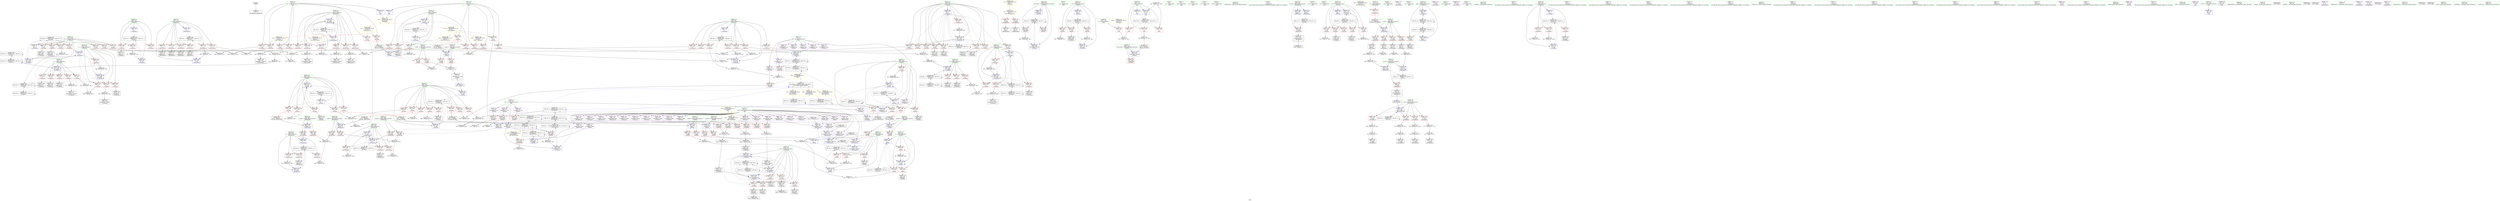 digraph "SVFG" {
	label="SVFG";

	Node0x56179d2eedb0 [shape=record,color=grey,label="{NodeID: 0\nNullPtr}"];
	Node0x56179d2eedb0 -> Node0x56179d321d10[style=solid];
	Node0x56179d35d050 [shape=record,color=black,label="{NodeID: 609\nMR_44V_3 = PHI(MR_44V_4, MR_44V_2, )\npts\{252 \}\n}"];
	Node0x56179d35d050 -> Node0x56179d35d050[style=dashed];
	Node0x56179d35d050 -> Node0x56179d36b3c0[style=dashed];
	Node0x56179d32e730 [shape=record,color=red,label="{NodeID: 277\n365\<--255\n\<--res\n_Z7InitLenv\n}"];
	Node0x56179d32e730 -> Node0x56179d324770[style=solid];
	Node0x56179d31ef40 [shape=record,color=black,label="{NodeID: 111\n274\<--273\nidxprom\<--\n_Z7InitLenv\n}"];
	Node0x56179d365000 [shape=record,color=yellow,style=double,label="{NodeID: 720\n2V_1 = ENCHI(MR_2V_0)\npts\{1 \}\nFun[main]|{<s0>15}}"];
	Node0x56179d365000:s0 -> Node0x56179d3785c0[style=dashed,color=red];
	Node0x56179d345c30 [shape=record,color=grey,label="{NodeID: 554\n521 = cmp(520, 522, )\n}"];
	Node0x56179d328530 [shape=record,color=blue,label="{NodeID: 388\n249\<--15\nj14\<--\n_Z7InitLenv\n}"];
	Node0x56179d328530 -> Node0x56179d32d960[style=dashed];
	Node0x56179d328530 -> Node0x56179d32da30[style=dashed];
	Node0x56179d328530 -> Node0x56179d32db00[style=dashed];
	Node0x56179d328530 -> Node0x56179d32dbd0[style=dashed];
	Node0x56179d328530 -> Node0x56179d32dca0[style=dashed];
	Node0x56179d328530 -> Node0x56179d32dd70[style=dashed];
	Node0x56179d328530 -> Node0x56179d32de40[style=dashed];
	Node0x56179d328530 -> Node0x56179d32df10[style=dashed];
	Node0x56179d328530 -> Node0x56179d32dfe0[style=dashed];
	Node0x56179d328530 -> Node0x56179d328ef0[style=dashed];
	Node0x56179d328530 -> Node0x56179d363db0[style=dashed];
	Node0x56179d323c20 [shape=record,color=red,label="{NodeID: 222\n177\<--113\n\<--i\n_Z8ScanTestv\n}"];
	Node0x56179d323c20 -> Node0x56179d31fa80[style=solid];
	Node0x56179d320220 [shape=record,color=green,label="{NodeID: 56\n249\<--250\nj14\<--j14_field_insensitive\n_Z7InitLenv\n}"];
	Node0x56179d320220 -> Node0x56179d32d960[style=solid];
	Node0x56179d320220 -> Node0x56179d32da30[style=solid];
	Node0x56179d320220 -> Node0x56179d32db00[style=solid];
	Node0x56179d320220 -> Node0x56179d32dbd0[style=solid];
	Node0x56179d320220 -> Node0x56179d32dca0[style=solid];
	Node0x56179d320220 -> Node0x56179d32dd70[style=solid];
	Node0x56179d320220 -> Node0x56179d32de40[style=solid];
	Node0x56179d320220 -> Node0x56179d32df10[style=solid];
	Node0x56179d320220 -> Node0x56179d32dfe0[style=solid];
	Node0x56179d320220 -> Node0x56179d328530[style=solid];
	Node0x56179d320220 -> Node0x56179d328ef0[style=solid];
	Node0x56179d3762c0 [shape=record,color=black,label="{NodeID: 665\nMR_91V_3 = PHI(MR_91V_5, MR_91V_2, )\npts\{609 \}\n}"];
	Node0x56179d3762c0 -> Node0x56179d331c00[style=dashed];
	Node0x56179d3762c0 -> Node0x56179d331cd0[style=dashed];
	Node0x56179d3762c0 -> Node0x56179d3383a0[style=dashed];
	Node0x56179d3762c0 -> Node0x56179d3762c0[style=dashed];
	Node0x56179d32be40 [shape=record,color=grey,label="{NodeID: 499\n471 = Binary(470, 148, )\n}"];
	Node0x56179d32be40 -> Node0x56179d329090[style=solid];
	Node0x56179d3314b0 [shape=record,color=red,label="{NodeID: 333\n642\<--604\n\<--i\n_Z5Solvei\n}"];
	Node0x56179d3314b0 -> Node0x56179d325a20[style=solid];
	Node0x56179d326da0 [shape=record,color=purple,label="{NodeID: 167\n384\<--19\narrayidx53\<--field\n_Z7InitLenv\n}"];
	Node0x56179d3075c0 [shape=record,color=green,label="{NodeID: 1\n4\<--1\n.str\<--dummyObj\nGlob }"];
	Node0x56179d35d550 [shape=record,color=black,label="{NodeID: 610\nMR_46V_3 = PHI(MR_46V_4, MR_46V_2, )\npts\{254 \}\n}"];
	Node0x56179d35d550 -> Node0x56179d35d550[style=dashed];
	Node0x56179d35d550 -> Node0x56179d36b8c0[style=dashed];
	Node0x56179d32e800 [shape=record,color=red,label="{NodeID: 278\n371\<--255\n\<--res\n_Z7InitLenv\n}"];
	Node0x56179d32e800 -> Node0x56179d324840[style=solid];
	Node0x56179d31f010 [shape=record,color=black,label="{NodeID: 112\n277\<--276\nidxprom4\<--\n_Z7InitLenv\n}"];
	Node0x56179d345db0 [shape=record,color=grey,label="{NodeID: 555\n632 = cmp(630, 631, )\n}"];
	Node0x56179d328600 [shape=record,color=blue,label="{NodeID: 389\n251\<--332\nil\<--sub28\n_Z7InitLenv\n}"];
	Node0x56179d328600 -> Node0x56179d32e0b0[style=dashed];
	Node0x56179d328600 -> Node0x56179d32e180[style=dashed];
	Node0x56179d328600 -> Node0x56179d32e250[style=dashed];
	Node0x56179d328600 -> Node0x56179d32e320[style=dashed];
	Node0x56179d328600 -> Node0x56179d32e3f0[style=dashed];
	Node0x56179d328600 -> Node0x56179d36b3c0[style=dashed];
	Node0x56179d323cf0 [shape=record,color=red,label="{NodeID: 223\n190\<--113\n\<--i\n_Z8ScanTestv\n}"];
	Node0x56179d323cf0 -> Node0x56179d31ecd0[style=solid];
	Node0x56179d3202f0 [shape=record,color=green,label="{NodeID: 57\n251\<--252\nil\<--il_field_insensitive\n_Z7InitLenv\n}"];
	Node0x56179d3202f0 -> Node0x56179d32e0b0[style=solid];
	Node0x56179d3202f0 -> Node0x56179d32e180[style=solid];
	Node0x56179d3202f0 -> Node0x56179d32e250[style=solid];
	Node0x56179d3202f0 -> Node0x56179d32e320[style=solid];
	Node0x56179d3202f0 -> Node0x56179d32e3f0[style=solid];
	Node0x56179d3202f0 -> Node0x56179d328600[style=solid];
	Node0x56179d3767c0 [shape=record,color=black,label="{NodeID: 666\nMR_93V_3 = PHI(MR_93V_4, MR_93V_2, )\npts\{611 \}\n}"];
	Node0x56179d3767c0 -> Node0x56179d331da0[style=dashed];
	Node0x56179d3767c0 -> Node0x56179d331e70[style=dashed];
	Node0x56179d3767c0 -> Node0x56179d331f40[style=dashed];
	Node0x56179d3767c0 -> Node0x56179d338470[style=dashed];
	Node0x56179d32bfc0 [shape=record,color=grey,label="{NodeID: 500\n762 = Binary(761, 148, )\n}"];
	Node0x56179d32bfc0 -> Node0x56179d338880[style=solid];
	Node0x56179d331580 [shape=record,color=red,label="{NodeID: 334\n652\<--604\n\<--i\n_Z5Solvei\n|{<s0>11}}"];
	Node0x56179d331580:s0 -> Node0x56179d3abc70[style=solid,color=red];
	Node0x56179d326e70 [shape=record,color=purple,label="{NodeID: 168\n387\<--19\narrayidx55\<--field\n_Z7InitLenv\n}"];
	Node0x56179d326e70 -> Node0x56179d32f500[style=solid];
	Node0x56179d2f68e0 [shape=record,color=green,label="{NodeID: 2\n6\<--1\n.str.1\<--dummyObj\nGlob }"];
	Node0x56179d35d640 [shape=record,color=black,label="{NodeID: 611\nMR_48V_3 = PHI(MR_48V_4, MR_48V_2, )\npts\{256 \}\n}"];
	Node0x56179d35d640 -> Node0x56179d35d640[style=dashed];
	Node0x56179d35d640 -> Node0x56179d36bdc0[style=dashed];
	Node0x56179d32e8d0 [shape=record,color=red,label="{NodeID: 279\n407\<--255\n\<--res\n_Z7InitLenv\n}"];
	Node0x56179d32e8d0 -> Node0x56179d324d20[style=solid];
	Node0x56179d31f0e0 [shape=record,color=black,label="{NodeID: 113\n307\<--306\nidxprom18\<--\n_Z7InitLenv\n}"];
	Node0x56179d37ce10 [shape=record,color=yellow,style=double,label="{NodeID: 722\n107V_1 = ENCHI(MR_107V_0)\npts\{16 18 \}\nFun[main]|{<s0>17|<s1>17}}"];
	Node0x56179d37ce10:s0 -> Node0x56179d37a160[style=dashed,color=red];
	Node0x56179d37ce10:s1 -> Node0x56179d37a270[style=dashed,color=red];
	Node0x56179d345f30 [shape=record,color=grey,label="{NodeID: 556\n624 = cmp(623, 15, )\n}"];
	Node0x56179d3286d0 [shape=record,color=blue,label="{NodeID: 390\n253\<--337\njl\<--sub30\n_Z7InitLenv\n}"];
	Node0x56179d3286d0 -> Node0x56179d32e4c0[style=dashed];
	Node0x56179d3286d0 -> Node0x56179d32e590[style=dashed];
	Node0x56179d3286d0 -> Node0x56179d32e660[style=dashed];
	Node0x56179d3286d0 -> Node0x56179d36b8c0[style=dashed];
	Node0x56179d323dc0 [shape=record,color=red,label="{NodeID: 224\n207\<--113\n\<--i\n_Z8ScanTestv\n}"];
	Node0x56179d323dc0 -> Node0x56179d342330[style=solid];
	Node0x56179d3203c0 [shape=record,color=green,label="{NodeID: 58\n253\<--254\njl\<--jl_field_insensitive\n_Z7InitLenv\n}"];
	Node0x56179d3203c0 -> Node0x56179d32e4c0[style=solid];
	Node0x56179d3203c0 -> Node0x56179d32e590[style=solid];
	Node0x56179d3203c0 -> Node0x56179d32e660[style=solid];
	Node0x56179d3203c0 -> Node0x56179d3286d0[style=solid];
	Node0x56179d32c140 [shape=record,color=grey,label="{NodeID: 501\n511 = Binary(509, 510, )\n}"];
	Node0x56179d32c140 -> Node0x56179d345ab0[style=solid];
	Node0x56179d331650 [shape=record,color=red,label="{NodeID: 335\n657\<--604\n\<--i\n_Z5Solvei\n|{<s0>12}}"];
	Node0x56179d331650:s0 -> Node0x56179d3ac5f0[style=solid,color=red];
	Node0x56179d326f40 [shape=record,color=purple,label="{NodeID: 169\n417\<--19\narrayidx72\<--field\n_Z7InitLenv\n}"];
	Node0x56179d2f6970 [shape=record,color=green,label="{NodeID: 3\n8\<--1\nstdin\<--dummyObj\nGlob }"];
	Node0x56179d35d730 [shape=record,color=black,label="{NodeID: 612\nMR_50V_3 = PHI(MR_50V_4, MR_50V_2, )\npts\{258 \}\n}"];
	Node0x56179d35d730 -> Node0x56179d35d730[style=dashed];
	Node0x56179d35d730 -> Node0x56179d36c2c0[style=dashed];
	Node0x56179d32e9a0 [shape=record,color=red,label="{NodeID: 280\n412\<--255\n\<--res\n_Z7InitLenv\n}"];
	Node0x56179d32e9a0 -> Node0x56179d324df0[style=solid];
	Node0x56179d31f1b0 [shape=record,color=black,label="{NodeID: 114\n310\<--309\nidxprom20\<--\n_Z7InitLenv\n}"];
	Node0x56179d3460b0 [shape=record,color=grey,label="{NodeID: 557\n719 = cmp(718, 15, )\n}"];
	Node0x56179d3287a0 [shape=record,color=blue,label="{NodeID: 391\n255\<--355\nres\<--frombool\n_Z7InitLenv\n}"];
	Node0x56179d3287a0 -> Node0x56179d32e730[style=dashed];
	Node0x56179d3287a0 -> Node0x56179d32e800[style=dashed];
	Node0x56179d3287a0 -> Node0x56179d32e8d0[style=dashed];
	Node0x56179d3287a0 -> Node0x56179d32e9a0[style=dashed];
	Node0x56179d3287a0 -> Node0x56179d32ea70[style=dashed];
	Node0x56179d3287a0 -> Node0x56179d328940[style=dashed];
	Node0x56179d3287a0 -> Node0x56179d328bb0[style=dashed];
	Node0x56179d3287a0 -> Node0x56179d36bdc0[style=dashed];
	Node0x56179d323e90 [shape=record,color=red,label="{NodeID: 225\n133\<--115\n\<--j\n_Z8ScanTestv\n}"];
	Node0x56179d323e90 -> Node0x56179d346530[style=solid];
	Node0x56179d320490 [shape=record,color=green,label="{NodeID: 59\n255\<--256\nres\<--res_field_insensitive\n_Z7InitLenv\n}"];
	Node0x56179d320490 -> Node0x56179d32e730[style=solid];
	Node0x56179d320490 -> Node0x56179d32e800[style=solid];
	Node0x56179d320490 -> Node0x56179d32e8d0[style=solid];
	Node0x56179d320490 -> Node0x56179d32e9a0[style=solid];
	Node0x56179d320490 -> Node0x56179d32ea70[style=solid];
	Node0x56179d320490 -> Node0x56179d3287a0[style=solid];
	Node0x56179d320490 -> Node0x56179d328940[style=solid];
	Node0x56179d320490 -> Node0x56179d328bb0[style=solid];
	Node0x56179d340e30 [shape=record,color=grey,label="{NodeID: 502\n282 = Binary(281, 148, )\n}"];
	Node0x56179d340e30 -> Node0x56179d333d50[style=solid];
	Node0x56179d331720 [shape=record,color=red,label="{NodeID: 336\n674\<--604\n\<--i\n_Z5Solvei\n}"];
	Node0x56179d331720 -> Node0x56179d341bb0[style=solid];
	Node0x56179d327010 [shape=record,color=purple,label="{NodeID: 170\n420\<--19\narrayidx74\<--field\n_Z7InitLenv\n}"];
	Node0x56179d327010 -> Node0x56179d32f5d0[style=solid];
	Node0x56179d3125b0 [shape=record,color=green,label="{NodeID: 4\n9\<--1\n.str.2\<--dummyObj\nGlob }"];
	Node0x56179d365ef0 [shape=record,color=black,label="{NodeID: 613\nMR_52V_3 = PHI(MR_52V_4, MR_52V_2, )\npts\{260 \}\n}"];
	Node0x56179d365ef0 -> Node0x56179d365ef0[style=dashed];
	Node0x56179d365ef0 -> Node0x56179d36c7c0[style=dashed];
	Node0x56179d32ea70 [shape=record,color=red,label="{NodeID: 281\n440\<--255\n\<--res\n_Z7InitLenv\n}"];
	Node0x56179d32ea70 -> Node0x56179d3252d0[style=solid];
	Node0x56179d3243e0 [shape=record,color=black,label="{NodeID: 115\n340\<--339\nidxprom31\<--\n_Z7InitLenv\n}"];
	Node0x56179d346230 [shape=record,color=grey,label="{NodeID: 558\n298 = cmp(296, 297, )\n}"];
	Node0x56179d328870 [shape=record,color=blue,label="{NodeID: 392\n257\<--357\ni1\<--\n_Z7InitLenv\n}"];
	Node0x56179d328870 -> Node0x56179d32eb40[style=dashed];
	Node0x56179d328870 -> Node0x56179d32ec10[style=dashed];
	Node0x56179d328870 -> Node0x56179d32ece0[style=dashed];
	Node0x56179d328870 -> Node0x56179d32edb0[style=dashed];
	Node0x56179d328870 -> Node0x56179d328a10[style=dashed];
	Node0x56179d328870 -> Node0x56179d36c2c0[style=dashed];
	Node0x56179d323f60 [shape=record,color=red,label="{NodeID: 226\n152\<--115\n\<--j\n_Z8ScanTestv\n}"];
	Node0x56179d323f60 -> Node0x56179d344d30[style=solid];
	Node0x56179d320560 [shape=record,color=green,label="{NodeID: 60\n257\<--258\ni1\<--i1_field_insensitive\n_Z7InitLenv\n}"];
	Node0x56179d320560 -> Node0x56179d32eb40[style=solid];
	Node0x56179d320560 -> Node0x56179d32ec10[style=solid];
	Node0x56179d320560 -> Node0x56179d32ece0[style=solid];
	Node0x56179d320560 -> Node0x56179d32edb0[style=solid];
	Node0x56179d320560 -> Node0x56179d328870[style=solid];
	Node0x56179d320560 -> Node0x56179d328a10[style=solid];
	Node0x56179d340fb0 [shape=record,color=grey,label="{NodeID: 503\n630 = Binary(628, 629, )\n}"];
	Node0x56179d340fb0 -> Node0x56179d345db0[style=solid];
	Node0x56179d3317f0 [shape=record,color=red,label="{NodeID: 337\n636\<--606\n\<--j\n_Z5Solvei\n}"];
	Node0x56179d3317f0 -> Node0x56179d3442b0[style=solid];
	Node0x56179d3270e0 [shape=record,color=purple,label="{NodeID: 171\n424\<--19\narrayidx76\<--field\n_Z7InitLenv\n}"];
	Node0x56179d312640 [shape=record,color=green,label="{NodeID: 5\n11\<--1\n.str.3\<--dummyObj\nGlob }"];
	Node0x56179d3663c0 [shape=record,color=black,label="{NodeID: 614\nMR_55V_6 = PHI(MR_55V_7, MR_55V_5, )\npts\{280000 \}\n|{|<s2>8}}"];
	Node0x56179d3663c0 -> Node0x56179d3663c0[style=dashed];
	Node0x56179d3663c0 -> Node0x56179d36ccc0[style=dashed];
	Node0x56179d3663c0:s2 -> Node0x56179d3364e0[style=dashed,color=blue];
	Node0x56179d32eb40 [shape=record,color=red,label="{NodeID: 282\n360\<--257\n\<--i1\n_Z7InitLenv\n}"];
	Node0x56179d32eb40 -> Node0x56179d346cb0[style=solid];
	Node0x56179d324470 [shape=record,color=black,label="{NodeID: 116\n343\<--342\nidxprom33\<--\n_Z7InitLenv\n}"];
	Node0x56179d37d050 [shape=record,color=yellow,style=double,label="{NodeID: 725\n103V_1 = ENCHI(MR_103V_0)\npts\{744 \}\nFun[main]}"];
	Node0x56179d37d050 -> Node0x56179d332830[style=dashed];
	Node0x56179d3463b0 [shape=record,color=grey,label="{NodeID: 559\n567 = cmp(563, 566, )\n}"];
	Node0x56179d328940 [shape=record,color=blue,label="{NodeID: 393\n255\<--392\nres\<--frombool58\n_Z7InitLenv\n}"];
	Node0x56179d328940 -> Node0x56179d32e730[style=dashed];
	Node0x56179d328940 -> Node0x56179d32e800[style=dashed];
	Node0x56179d328940 -> Node0x56179d32e8d0[style=dashed];
	Node0x56179d328940 -> Node0x56179d32e9a0[style=dashed];
	Node0x56179d328940 -> Node0x56179d32ea70[style=dashed];
	Node0x56179d328940 -> Node0x56179d328940[style=dashed];
	Node0x56179d328940 -> Node0x56179d328bb0[style=dashed];
	Node0x56179d328940 -> Node0x56179d36bdc0[style=dashed];
	Node0x56179d324030 [shape=record,color=red,label="{NodeID: 227\n166\<--115\n\<--j\n_Z8ScanTestv\n}"];
	Node0x56179d324030 -> Node0x56179d343e30[style=solid];
	Node0x56179d320630 [shape=record,color=green,label="{NodeID: 61\n259\<--260\nj1\<--j1_field_insensitive\n_Z7InitLenv\n}"];
	Node0x56179d320630 -> Node0x56179d32ee80[style=solid];
	Node0x56179d320630 -> Node0x56179d32ef50[style=solid];
	Node0x56179d320630 -> Node0x56179d32f020[style=solid];
	Node0x56179d320630 -> Node0x56179d32f0f0[style=solid];
	Node0x56179d320630 -> Node0x56179d328ae0[style=solid];
	Node0x56179d320630 -> Node0x56179d328c80[style=solid];
	Node0x56179d377bc0 [shape=record,color=black,label="{NodeID: 670\nMR_24V_5 = PHI(MR_24V_7, MR_24V_4, )\npts\{200000 \}\n|{|<s2>11|<s3>12}}"];
	Node0x56179d377bc0 -> Node0x56179d3703c0[style=dashed];
	Node0x56179d377bc0 -> Node0x56179d377bc0[style=dashed];
	Node0x56179d377bc0:s2 -> Node0x56179d379760[style=dashed,color=red];
	Node0x56179d377bc0:s3 -> Node0x56179d375dc0[style=dashed,color=red];
	Node0x56179d341130 [shape=record,color=grey,label="{NodeID: 504\n462 = Binary(461, 148, )\n}"];
	Node0x56179d341130 -> Node0x56179d328fc0[style=solid];
	Node0x56179d3318c0 [shape=record,color=red,label="{NodeID: 338\n645\<--606\n\<--j\n_Z5Solvei\n}"];
	Node0x56179d3318c0 -> Node0x56179d325af0[style=solid];
	Node0x56179d3271b0 [shape=record,color=purple,label="{NodeID: 172\n428\<--19\narrayidx79\<--field\n_Z7InitLenv\n}"];
	Node0x56179d3271b0 -> Node0x56179d32f6a0[style=solid];
	Node0x56179d2ec580 [shape=record,color=green,label="{NodeID: 6\n13\<--1\nstdout\<--dummyObj\nGlob }"];
	Node0x56179d32ec10 [shape=record,color=red,label="{NodeID: 283\n374\<--257\n\<--i1\n_Z7InitLenv\n}"];
	Node0x56179d32ec10 -> Node0x56179d324910[style=solid];
	Node0x56179d324500 [shape=record,color=black,label="{NodeID: 117\n348\<--347\nidxprom36\<--sub35\n_Z7InitLenv\n}"];
	Node0x56179d346530 [shape=record,color=grey,label="{NodeID: 560\n135 = cmp(133, 134, )\n}"];
	Node0x56179d328a10 [shape=record,color=blue,label="{NodeID: 394\n257\<--396\ni1\<--inc60\n_Z7InitLenv\n}"];
	Node0x56179d328a10 -> Node0x56179d32eb40[style=dashed];
	Node0x56179d328a10 -> Node0x56179d32ec10[style=dashed];
	Node0x56179d328a10 -> Node0x56179d32ece0[style=dashed];
	Node0x56179d328a10 -> Node0x56179d32edb0[style=dashed];
	Node0x56179d328a10 -> Node0x56179d328a10[style=dashed];
	Node0x56179d328a10 -> Node0x56179d36c2c0[style=dashed];
	Node0x56179d324100 [shape=record,color=red,label="{NodeID: 228\n180\<--115\n\<--j\n_Z8ScanTestv\n}"];
	Node0x56179d324100 -> Node0x56179d344130[style=solid];
	Node0x56179d320700 [shape=record,color=green,label="{NodeID: 62\n475\<--476\n_Z6CanCutiii\<--_Z6CanCutiii_field_insensitive\n}"];
	Node0x56179d3412b0 [shape=record,color=grey,label="{NodeID: 505\n533 = Binary(532, 148, )\n}"];
	Node0x56179d3412b0 -> Node0x56179d329710[style=solid];
	Node0x56179d331990 [shape=record,color=red,label="{NodeID: 339\n653\<--606\n\<--j\n_Z5Solvei\n|{<s0>11}}"];
	Node0x56179d331990:s0 -> Node0x56179d3abe70[style=solid,color=red];
	Node0x56179d327280 [shape=record,color=purple,label="{NodeID: 173\n516\<--19\narrayidx\<--field\n_Z6CanCutiii\n}"];
	Node0x56179d2ec610 [shape=record,color=green,label="{NodeID: 7\n15\<--1\n\<--dummyObj\nCan only get source location for instruction, argument, global var or function.}"];
	Node0x56179d32ece0 [shape=record,color=red,label="{NodeID: 284\n381\<--257\n\<--i1\n_Z7InitLenv\n}"];
	Node0x56179d32ece0 -> Node0x56179d3418b0[style=solid];
	Node0x56179d3245d0 [shape=record,color=black,label="{NodeID: 118\n351\<--350\nidxprom38\<--\n_Z7InitLenv\n}"];
	Node0x56179d3466b0 [shape=record,color=grey,label="{NodeID: 561\n321 = cmp(319, 320, )\n}"];
	Node0x56179d328ae0 [shape=record,color=blue,label="{NodeID: 395\n259\<--399\nj1\<--\n_Z7InitLenv\n}"];
	Node0x56179d328ae0 -> Node0x56179d32ee80[style=dashed];
	Node0x56179d328ae0 -> Node0x56179d32ef50[style=dashed];
	Node0x56179d328ae0 -> Node0x56179d32f020[style=dashed];
	Node0x56179d328ae0 -> Node0x56179d32f0f0[style=dashed];
	Node0x56179d328ae0 -> Node0x56179d328c80[style=dashed];
	Node0x56179d328ae0 -> Node0x56179d36c7c0[style=dashed];
	Node0x56179d3241d0 [shape=record,color=red,label="{NodeID: 229\n193\<--115\n\<--j\n_Z8ScanTestv\n}"];
	Node0x56179d3241d0 -> Node0x56179d3451b0[style=solid];
	Node0x56179d320800 [shape=record,color=green,label="{NodeID: 63\n481\<--482\nretval\<--retval_field_insensitive\n_Z6CanCutiii\n}"];
	Node0x56179d320800 -> Node0x56179d32f770[style=solid];
	Node0x56179d320800 -> Node0x56179d329570[style=solid];
	Node0x56179d320800 -> Node0x56179d3297e0[style=solid];
	Node0x56179d3785c0 [shape=record,color=yellow,style=double,label="{NodeID: 672\n2V_1 = ENCHI(MR_2V_0)\npts\{1 \}\nFun[_Z9OpenFilesv]}"];
	Node0x56179d3785c0 -> Node0x56179d322700[style=dashed];
	Node0x56179d3785c0 -> Node0x56179d3227d0[style=dashed];
	Node0x56179d341430 [shape=record,color=grey,label="{NodeID: 506\n457 = Binary(456, 148, )\n}"];
	Node0x56179d341430 -> Node0x56179d328ef0[style=solid];
	Node0x56179d331a60 [shape=record,color=red,label="{NodeID: 340\n658\<--606\n\<--j\n_Z5Solvei\n|{<s0>12}}"];
	Node0x56179d331a60:s0 -> Node0x56179d3ac730[style=solid,color=red];
	Node0x56179d327350 [shape=record,color=purple,label="{NodeID: 174\n519\<--19\narrayidx6\<--field\n_Z6CanCutiii\n}"];
	Node0x56179d327350 -> Node0x56179d330200[style=solid];
	Node0x56179d2ec6a0 [shape=record,color=green,label="{NodeID: 8\n21\<--1\n.str.4\<--dummyObj\nGlob }"];
	Node0x56179d32edb0 [shape=record,color=red,label="{NodeID: 285\n395\<--257\n\<--i1\n_Z7InitLenv\n}"];
	Node0x56179d32edb0 -> Node0x56179d341730[style=solid];
	Node0x56179d3246a0 [shape=record,color=black,label="{NodeID: 119\n355\<--354\nfrombool\<--cmp40\n_Z7InitLenv\n}"];
	Node0x56179d3246a0 -> Node0x56179d3287a0[style=solid];
	Node0x56179d346830 [shape=record,color=grey,label="{NodeID: 562\n389 = cmp(380, 388, )\n}"];
	Node0x56179d346830 -> Node0x56179d33c260[style=solid];
	Node0x56179d328bb0 [shape=record,color=blue,label="{NodeID: 396\n255\<--433\nres\<--frombool82\n_Z7InitLenv\n}"];
	Node0x56179d328bb0 -> Node0x56179d32e8d0[style=dashed];
	Node0x56179d328bb0 -> Node0x56179d32e9a0[style=dashed];
	Node0x56179d328bb0 -> Node0x56179d32ea70[style=dashed];
	Node0x56179d328bb0 -> Node0x56179d328bb0[style=dashed];
	Node0x56179d328bb0 -> Node0x56179d36bdc0[style=dashed];
	Node0x56179d3242a0 [shape=record,color=red,label="{NodeID: 230\n200\<--115\n\<--j\n_Z8ScanTestv\n}"];
	Node0x56179d3242a0 -> Node0x56179d342030[style=solid];
	Node0x56179d3208d0 [shape=record,color=green,label="{NodeID: 64\n483\<--484\ni0.addr\<--i0.addr_field_insensitive\n_Z6CanCutiii\n}"];
	Node0x56179d3208d0 -> Node0x56179d32f840[style=solid];
	Node0x56179d3208d0 -> Node0x56179d32f910[style=solid];
	Node0x56179d3208d0 -> Node0x56179d329160[style=solid];
	Node0x56179d3415b0 [shape=record,color=grey,label="{NodeID: 507\n528 = Binary(527, 148, )\n}"];
	Node0x56179d3415b0 -> Node0x56179d329640[style=solid];
	Node0x56179d331b30 [shape=record,color=red,label="{NodeID: 341\n669\<--606\n\<--j\n_Z5Solvei\n}"];
	Node0x56179d331b30 -> Node0x56179d342db0[style=solid];
	Node0x56179d327420 [shape=record,color=purple,label="{NodeID: 175\n580\<--19\narrayidx\<--field\n_Z4Filliii\n}"];
	Node0x56179d2ec730 [shape=record,color=green,label="{NodeID: 9\n23\<--1\n.str.5\<--dummyObj\nGlob }"];
	Node0x56179d32ee80 [shape=record,color=red,label="{NodeID: 286\n402\<--259\n\<--j1\n_Z7InitLenv\n}"];
	Node0x56179d32ee80 -> Node0x56179d347730[style=solid];
	Node0x56179d324770 [shape=record,color=black,label="{NodeID: 120\n366\<--365\ntobool\<--\n_Z7InitLenv\n}"];
	Node0x56179d324770 -> Node0x56179cd04b00[style=solid];
	Node0x56179d3469b0 [shape=record,color=grey,label="{NodeID: 563\n713 = cmp(712, 148, )\n}"];
	Node0x56179d328c80 [shape=record,color=blue,label="{NodeID: 397\n259\<--437\nj1\<--inc84\n_Z7InitLenv\n}"];
	Node0x56179d328c80 -> Node0x56179d32ee80[style=dashed];
	Node0x56179d328c80 -> Node0x56179d32ef50[style=dashed];
	Node0x56179d328c80 -> Node0x56179d32f020[style=dashed];
	Node0x56179d328c80 -> Node0x56179d32f0f0[style=dashed];
	Node0x56179d328c80 -> Node0x56179d328c80[style=dashed];
	Node0x56179d328c80 -> Node0x56179d36c7c0[style=dashed];
	Node0x56179d32c210 [shape=record,color=red,label="{NodeID: 231\n139\<--117\n\<--c\n_Z8ScanTestv\n|{<s0>5}}"];
	Node0x56179d32c210:s0 -> Node0x56179d3ac4b0[style=solid,color=red];
	Node0x56179d3209a0 [shape=record,color=green,label="{NodeID: 65\n485\<--486\nj0.addr\<--j0.addr_field_insensitive\n_Z6CanCutiii\n}"];
	Node0x56179d3209a0 -> Node0x56179d32f9e0[style=solid];
	Node0x56179d3209a0 -> Node0x56179d32fab0[style=solid];
	Node0x56179d3209a0 -> Node0x56179d329230[style=solid];
	Node0x56179d341730 [shape=record,color=grey,label="{NodeID: 508\n396 = Binary(395, 148, )\n}"];
	Node0x56179d341730 -> Node0x56179d328a10[style=solid];
	Node0x56179d331c00 [shape=record,color=red,label="{NodeID: 342\n695\<--608\n\<--chessSizes\n_Z5Solvei\n}"];
	Node0x56179d331c00 -> Node0x56179d3436b0[style=solid];
	Node0x56179d3274f0 [shape=record,color=purple,label="{NodeID: 176\n583\<--19\narrayidx6\<--field\n_Z4Filliii\n}"];
	Node0x56179d3274f0 -> Node0x56179d329cc0[style=solid];
	Node0x56179d2ec7c0 [shape=record,color=green,label="{NodeID: 10\n25\<--1\n.str.6\<--dummyObj\nGlob }"];
	Node0x56179d32ef50 [shape=record,color=red,label="{NodeID: 287\n418\<--259\n\<--j1\n_Z7InitLenv\n}"];
	Node0x56179d32ef50 -> Node0x56179d324f90[style=solid];
	Node0x56179d324840 [shape=record,color=black,label="{NodeID: 121\n372\<--371\ntobool45\<--\n_Z7InitLenv\n}"];
	Node0x56179d346b30 [shape=record,color=grey,label="{NodeID: 564\n271 = cmp(269, 270, )\n}"];
	Node0x56179d328d50 [shape=record,color=blue,label="{NodeID: 398\n449\<--443\narrayidx91\<--\n_Z7InitLenv\n}"];
	Node0x56179d328d50 -> Node0x56179d36ccc0[style=dashed];
	Node0x56179d32c2a0 [shape=record,color=red,label="{NodeID: 232\n142\<--119\n\<--num\n_Z8ScanTestv\n}"];
	Node0x56179d32c2a0 -> Node0x56179d344a30[style=solid];
	Node0x56179d320a70 [shape=record,color=green,label="{NodeID: 66\n487\<--488\nl.addr\<--l.addr_field_insensitive\n_Z6CanCutiii\n}"];
	Node0x56179d320a70 -> Node0x56179d32fb80[style=solid];
	Node0x56179d320a70 -> Node0x56179d32fc50[style=solid];
	Node0x56179d320a70 -> Node0x56179d329300[style=solid];
	Node0x56179d3418b0 [shape=record,color=grey,label="{NodeID: 509\n382 = Binary(381, 148, )\n}"];
	Node0x56179d3418b0 -> Node0x56179d324ab0[style=solid];
	Node0x56179d331cd0 [shape=record,color=red,label="{NodeID: 343\n705\<--608\n\<--chessSizes\n_Z5Solvei\n}"];
	Node0x56179d3275c0 [shape=record,color=purple,label="{NodeID: 177\n121\<--21\n\<--.str.4\n_Z8ScanTestv\n}"];
	Node0x56179d2ec850 [shape=record,color=green,label="{NodeID: 11\n31\<--1\n.str.7\<--dummyObj\nGlob }"];
	Node0x56179d32f020 [shape=record,color=red,label="{NodeID: 288\n425\<--259\n\<--j1\n_Z7InitLenv\n}"];
	Node0x56179d32f020 -> Node0x56179d342c30[style=solid];
	Node0x56179d324910 [shape=record,color=black,label="{NodeID: 122\n375\<--374\nidxprom47\<--\n_Z7InitLenv\n}"];
	Node0x56179d346cb0 [shape=record,color=grey,label="{NodeID: 565\n363 = cmp(360, 362, )\n}"];
	Node0x56179d328e20 [shape=record,color=blue,label="{NodeID: 399\n245\<--452\nflag\<--\n_Z7InitLenv\n}"];
	Node0x56179d328e20 -> Node0x56179d36a9c0[style=dashed];
	Node0x56179d32c370 [shape=record,color=red,label="{NodeID: 233\n157\<--119\n\<--num\n_Z8ScanTestv\n}"];
	Node0x56179d32c370 -> Node0x56179d343b30[style=solid];
	Node0x56179d320b40 [shape=record,color=green,label="{NodeID: 67\n489\<--490\ni\<--i_field_insensitive\n_Z6CanCutiii\n}"];
	Node0x56179d320b40 -> Node0x56179d32fd20[style=solid];
	Node0x56179d320b40 -> Node0x56179d32fdf0[style=solid];
	Node0x56179d320b40 -> Node0x56179d32fec0[style=solid];
	Node0x56179d320b40 -> Node0x56179d3293d0[style=solid];
	Node0x56179d320b40 -> Node0x56179d329710[style=solid];
	Node0x56179d341a30 [shape=record,color=grey,label="{NodeID: 510\n325 = Binary(323, 324, )\n}"];
	Node0x56179d341a30 -> Node0x56179d346fb0[style=solid];
	Node0x56179d331da0 [shape=record,color=red,label="{NodeID: 344\n686\<--610\n\<--i20\n_Z5Solvei\n}"];
	Node0x56179d331da0 -> Node0x56179d3472b0[style=solid];
	Node0x56179d327690 [shape=record,color=purple,label="{NodeID: 178\n137\<--23\n\<--.str.5\n_Z8ScanTestv\n}"];
	Node0x56179d2ec8e0 [shape=record,color=green,label="{NodeID: 12\n33\<--1\n.str.8\<--dummyObj\nGlob }"];
	Node0x56179d32f0f0 [shape=record,color=red,label="{NodeID: 289\n436\<--259\n\<--j1\n_Z7InitLenv\n}"];
	Node0x56179d32f0f0 -> Node0x56179d3454b0[style=solid];
	Node0x56179d3249e0 [shape=record,color=black,label="{NodeID: 123\n378\<--377\nidxprom49\<--\n_Z7InitLenv\n}"];
	Node0x56179d346e30 [shape=record,color=grey,label="{NodeID: 566\n265 = cmp(263, 264, )\n}"];
	Node0x56179d328ef0 [shape=record,color=blue,label="{NodeID: 400\n249\<--457\nj14\<--inc94\n_Z7InitLenv\n}"];
	Node0x56179d328ef0 -> Node0x56179d32d960[style=dashed];
	Node0x56179d328ef0 -> Node0x56179d32da30[style=dashed];
	Node0x56179d328ef0 -> Node0x56179d32db00[style=dashed];
	Node0x56179d328ef0 -> Node0x56179d32dbd0[style=dashed];
	Node0x56179d328ef0 -> Node0x56179d32dca0[style=dashed];
	Node0x56179d328ef0 -> Node0x56179d32dd70[style=dashed];
	Node0x56179d328ef0 -> Node0x56179d32de40[style=dashed];
	Node0x56179d328ef0 -> Node0x56179d32df10[style=dashed];
	Node0x56179d328ef0 -> Node0x56179d32dfe0[style=dashed];
	Node0x56179d328ef0 -> Node0x56179d328ef0[style=dashed];
	Node0x56179d328ef0 -> Node0x56179d363db0[style=dashed];
	Node0x56179d32c440 [shape=record,color=red,label="{NodeID: 234\n171\<--119\n\<--num\n_Z8ScanTestv\n}"];
	Node0x56179d32c440 -> Node0x56179d344430[style=solid];
	Node0x56179d320c10 [shape=record,color=green,label="{NodeID: 68\n491\<--492\nj\<--j_field_insensitive\n_Z6CanCutiii\n}"];
	Node0x56179d320c10 -> Node0x56179d32ff90[style=solid];
	Node0x56179d320c10 -> Node0x56179d330060[style=solid];
	Node0x56179d320c10 -> Node0x56179d330130[style=solid];
	Node0x56179d320c10 -> Node0x56179d3294a0[style=solid];
	Node0x56179d320c10 -> Node0x56179d329640[style=solid];
	Node0x56179d341bb0 [shape=record,color=grey,label="{NodeID: 511\n675 = Binary(674, 148, )\n}"];
	Node0x56179d341bb0 -> Node0x56179d338060[style=solid];
	Node0x56179d331e70 [shape=record,color=red,label="{NodeID: 345\n689\<--610\n\<--i20\n_Z5Solvei\n}"];
	Node0x56179d331e70 -> Node0x56179d325c90[style=solid];
	Node0x56179d327760 [shape=record,color=purple,label="{NodeID: 179\n204\<--25\n\<--.str.6\n_Z8ScanTestv\n}"];
	Node0x56179d31cc10 [shape=record,color=green,label="{NodeID: 13\n35\<--1\n.str.9\<--dummyObj\nGlob }"];
	Node0x56179d32f1c0 [shape=record,color=red,label="{NodeID: 290\n312\<--311\n\<--arrayidx21\n_Z7InitLenv\n}"];
	Node0x56179d32f1c0 -> Node0x56179d347430[style=solid];
	Node0x56179d324ab0 [shape=record,color=black,label="{NodeID: 124\n383\<--382\nidxprom52\<--add51\n_Z7InitLenv\n}"];
	Node0x56179d346fb0 [shape=record,color=grey,label="{NodeID: 567\n327 = cmp(325, 326, )\n}"];
	Node0x56179d328fc0 [shape=record,color=blue,label="{NodeID: 401\n247\<--462\ni10\<--inc97\n_Z7InitLenv\n}"];
	Node0x56179d328fc0 -> Node0x56179d3638b0[style=dashed];
	Node0x56179d32c510 [shape=record,color=red,label="{NodeID: 235\n185\<--119\n\<--num\n_Z8ScanTestv\n}"];
	Node0x56179d32c510 -> Node0x56179d3439b0[style=solid];
	Node0x56179d320ce0 [shape=record,color=green,label="{NodeID: 69\n541\<--542\n_Z4Filliii\<--_Z4Filliii_field_insensitive\n}"];
	Node0x56179d341d30 [shape=record,color=grey,label="{NodeID: 512\n701 = Binary(700, 148, )\n}"];
	Node0x56179d341d30 -> Node0x56179d338470[style=solid];
	Node0x56179d331f40 [shape=record,color=red,label="{NodeID: 346\n700\<--610\n\<--i20\n_Z5Solvei\n}"];
	Node0x56179d331f40 -> Node0x56179d341d30[style=solid];
	Node0x56179d327830 [shape=record,color=purple,label="{NodeID: 180\n275\<--27\narrayidx\<--len\n_Z7InitLenv\n}"];
	Node0x56179d31cca0 [shape=record,color=green,label="{NodeID: 14\n88\<--1\n\<--dummyObj\nCan only get source location for instruction, argument, global var or function.}"];
	Node0x56179d3690c0 [shape=record,color=black,label="{NodeID: 623\nMR_28V_7 = PHI(MR_28V_6, MR_28V_5, MR_28V_5, )\npts\{300000 \}\n}"];
	Node0x56179d3690c0 -> Node0x56179d3324f0[style=dashed];
	Node0x56179d3690c0 -> Node0x56179d337ec0[style=dashed];
	Node0x56179d3690c0 -> Node0x56179d3690c0[style=dashed];
	Node0x56179d3690c0 -> Node0x56179d374ec0[style=dashed];
	Node0x56179d32f290 [shape=record,color=red,label="{NodeID: 291\n345\<--344\n\<--arrayidx34\n_Z7InitLenv\n}"];
	Node0x56179d32f290 -> Node0x56179d3481b0[style=solid];
	Node0x56179d324b80 [shape=record,color=black,label="{NodeID: 125\n386\<--385\nidxprom54\<--\n_Z7InitLenv\n}"];
	Node0x56179d347130 [shape=record,color=grey,label="{NodeID: 568\n430 = cmp(421, 429, )\n}"];
	Node0x56179d347130 -> Node0x56179d33c800[style=solid];
	Node0x56179d329090 [shape=record,color=blue,label="{NodeID: 402\n243\<--471\nl\<--inc103\n_Z7InitLenv\n}"];
	Node0x56179d329090 -> Node0x56179d35fcb0[style=dashed];
	Node0x56179d32c5e0 [shape=record,color=red,label="{NodeID: 236\n222\<--218\n\<--i\n_Z7InitResv\n}"];
	Node0x56179d32c5e0 -> Node0x56179d348c30[style=solid];
	Node0x56179d320de0 [shape=record,color=green,label="{NodeID: 70\n547\<--548\ni0.addr\<--i0.addr_field_insensitive\n_Z4Filliii\n}"];
	Node0x56179d320de0 -> Node0x56179d3302d0[style=solid];
	Node0x56179d320de0 -> Node0x56179d3303a0[style=solid];
	Node0x56179d320de0 -> Node0x56179d3298b0[style=solid];
	Node0x56179d341eb0 [shape=record,color=grey,label="{NodeID: 513\n287 = Binary(286, 148, )\n}"];
	Node0x56179d341eb0 -> Node0x56179d3281f0[style=solid];
	Node0x56179d332010 [shape=record,color=red,label="{NodeID: 347\n712\<--612\n\<--i34\n_Z5Solvei\n}"];
	Node0x56179d332010 -> Node0x56179d3469b0[style=solid];
	Node0x56179d327900 [shape=record,color=purple,label="{NodeID: 181\n278\<--27\narrayidx5\<--len\n_Z7InitLenv\n}"];
	Node0x56179d327900 -> Node0x56179d333c80[style=solid];
	Node0x56179d31cd30 [shape=record,color=green,label="{NodeID: 15\n93\<--1\n\<--dummyObj\nCan only get source location for instruction, argument, global var or function.}"];
	Node0x56179d32f360 [shape=record,color=red,label="{NodeID: 292\n353\<--352\n\<--arrayidx39\n_Z7InitLenv\n}"];
	Node0x56179d32f360 -> Node0x56179d3481b0[style=solid];
	Node0x56179d324c50 [shape=record,color=black,label="{NodeID: 126\n392\<--391\nfrombool58\<--\n_Z7InitLenv\n}"];
	Node0x56179d324c50 -> Node0x56179d328940[style=solid];
	Node0x56179d3472b0 [shape=record,color=grey,label="{NodeID: 569\n687 = cmp(686, 224, )\n}"];
	Node0x56179d329160 [shape=record,color=blue,label="{NodeID: 403\n483\<--478\ni0.addr\<--i0\n_Z6CanCutiii\n}"];
	Node0x56179d329160 -> Node0x56179d32f840[style=dashed];
	Node0x56179d329160 -> Node0x56179d32f910[style=dashed];
	Node0x56179d32c6b0 [shape=record,color=red,label="{NodeID: 237\n226\<--218\n\<--i\n_Z7InitResv\n}"];
	Node0x56179d32c6b0 -> Node0x56179d31ee70[style=solid];
	Node0x56179d320eb0 [shape=record,color=green,label="{NodeID: 71\n549\<--550\nj0.addr\<--j0.addr_field_insensitive\n_Z4Filliii\n}"];
	Node0x56179d320eb0 -> Node0x56179d330470[style=solid];
	Node0x56179d320eb0 -> Node0x56179d330540[style=solid];
	Node0x56179d320eb0 -> Node0x56179d329980[style=solid];
	Node0x56179d379760 [shape=record,color=yellow,style=double,label="{NodeID: 680\n24V_1 = ENCHI(MR_24V_0)\npts\{200000 \}\nFun[_Z6CanCutiii]}"];
	Node0x56179d379760 -> Node0x56179d330200[style=dashed];
	Node0x56179d342030 [shape=record,color=grey,label="{NodeID: 514\n201 = Binary(200, 159, )\n}"];
	Node0x56179d342030 -> Node0x56179d3336d0[style=solid];
	Node0x56179d3320e0 [shape=record,color=red,label="{NodeID: 348\n715\<--612\n\<--i34\n_Z5Solvei\n}"];
	Node0x56179d3320e0 -> Node0x56179d325d60[style=solid];
	Node0x56179d3279d0 [shape=record,color=purple,label="{NodeID: 182\n308\<--27\narrayidx19\<--len\n_Z7InitLenv\n}"];
	Node0x56179d31cdc0 [shape=record,color=green,label="{NodeID: 16\n103\<--1\n\<--dummyObj\nCan only get source location for instruction, argument, global var or function.}"];
	Node0x56179d32f430 [shape=record,color=red,label="{NodeID: 293\n380\<--379\n\<--arrayidx50\n_Z7InitLenv\n}"];
	Node0x56179d32f430 -> Node0x56179d346830[style=solid];
	Node0x56179d324d20 [shape=record,color=black,label="{NodeID: 127\n408\<--407\ntobool66\<--\n_Z7InitLenv\n}"];
	Node0x56179d324d20 -> Node0x56179d32a220[style=solid];
	Node0x56179d347430 [shape=record,color=grey,label="{NodeID: 570\n315 = cmp(312, 314, )\n}"];
	Node0x56179d329230 [shape=record,color=blue,label="{NodeID: 404\n485\<--479\nj0.addr\<--j0\n_Z6CanCutiii\n}"];
	Node0x56179d329230 -> Node0x56179d32f9e0[style=dashed];
	Node0x56179d329230 -> Node0x56179d32fab0[style=dashed];
	Node0x56179d32c780 [shape=record,color=red,label="{NodeID: 238\n231\<--218\n\<--i\n_Z7InitResv\n}"];
	Node0x56179d32c780 -> Node0x56179d343fb0[style=solid];
	Node0x56179d320f80 [shape=record,color=green,label="{NodeID: 72\n551\<--552\nl.addr\<--l.addr_field_insensitive\n_Z4Filliii\n}"];
	Node0x56179d320f80 -> Node0x56179d330610[style=solid];
	Node0x56179d320f80 -> Node0x56179d3306e0[style=solid];
	Node0x56179d320f80 -> Node0x56179d329a50[style=solid];
	Node0x56179d3421b0 [shape=record,color=grey,label="{NodeID: 515\n362 = Binary(361, 148, )\n}"];
	Node0x56179d3421b0 -> Node0x56179d346cb0[style=solid];
	Node0x56179d3321b0 [shape=record,color=red,label="{NodeID: 349\n721\<--612\n\<--i34\n_Z5Solvei\n}"];
	Node0x56179d327aa0 [shape=record,color=purple,label="{NodeID: 183\n311\<--27\narrayidx21\<--len\n_Z7InitLenv\n}"];
	Node0x56179d327aa0 -> Node0x56179d32f1c0[style=solid];
	Node0x56179d31ce50 [shape=record,color=green,label="{NodeID: 17\n105\<--1\n\<--dummyObj\nCan only get source location for instruction, argument, global var or function.}"];
	Node0x56179d32f500 [shape=record,color=red,label="{NodeID: 294\n388\<--387\n\<--arrayidx55\n_Z7InitLenv\n}"];
	Node0x56179d32f500 -> Node0x56179d346830[style=solid];
	Node0x56179d324df0 [shape=record,color=black,label="{NodeID: 128\n413\<--412\ntobool69\<--\n_Z7InitLenv\n}"];
	Node0x56179d3475b0 [shape=record,color=grey,label="{NodeID: 571\n576 = cmp(572, 575, )\n}"];
	Node0x56179d329300 [shape=record,color=blue,label="{NodeID: 405\n487\<--480\nl.addr\<--l\n_Z6CanCutiii\n}"];
	Node0x56179d329300 -> Node0x56179d32fb80[style=dashed];
	Node0x56179d329300 -> Node0x56179d32fc50[style=dashed];
	Node0x56179d32c850 [shape=record,color=red,label="{NodeID: 239\n263\<--239\n\<--i\n_Z7InitLenv\n}"];
	Node0x56179d32c850 -> Node0x56179d346e30[style=solid];
	Node0x56179d321050 [shape=record,color=green,label="{NodeID: 73\n553\<--554\ni\<--i_field_insensitive\n_Z4Filliii\n}"];
	Node0x56179d321050 -> Node0x56179d3307b0[style=solid];
	Node0x56179d321050 -> Node0x56179d330880[style=solid];
	Node0x56179d321050 -> Node0x56179d330950[style=solid];
	Node0x56179d321050 -> Node0x56179d329b20[style=solid];
	Node0x56179d321050 -> Node0x56179d329e60[style=solid];
	Node0x56179d342330 [shape=record,color=grey,label="{NodeID: 516\n208 = Binary(207, 148, )\n}"];
	Node0x56179d342330 -> Node0x56179d3337a0[style=solid];
	Node0x56179d332280 [shape=record,color=red,label="{NodeID: 350\n722\<--612\n\<--i34\n_Z5Solvei\n}"];
	Node0x56179d332280 -> Node0x56179d325e30[style=solid];
	Node0x56179d327b70 [shape=record,color=purple,label="{NodeID: 184\n446\<--27\narrayidx89\<--len\n_Z7InitLenv\n}"];
	Node0x56179d31cee0 [shape=record,color=green,label="{NodeID: 18\n144\<--1\n\<--dummyObj\nCan only get source location for instruction, argument, global var or function.}"];
	Node0x56179d36a4c0 [shape=record,color=black,label="{NodeID: 627\nMR_65V_3 = PHI(MR_65V_4, MR_65V_2, )\npts\{490 \}\n}"];
	Node0x56179d36a4c0 -> Node0x56179d32fd20[style=dashed];
	Node0x56179d36a4c0 -> Node0x56179d32fdf0[style=dashed];
	Node0x56179d36a4c0 -> Node0x56179d32fec0[style=dashed];
	Node0x56179d36a4c0 -> Node0x56179d329710[style=dashed];
	Node0x56179d32f5d0 [shape=record,color=red,label="{NodeID: 295\n421\<--420\n\<--arrayidx74\n_Z7InitLenv\n}"];
	Node0x56179d32f5d0 -> Node0x56179d347130[style=solid];
	Node0x56179d324ec0 [shape=record,color=black,label="{NodeID: 129\n416\<--415\nidxprom71\<--\n_Z7InitLenv\n}"];
	Node0x56179d347730 [shape=record,color=grey,label="{NodeID: 572\n405 = cmp(402, 404, )\n}"];
	Node0x56179d3293d0 [shape=record,color=blue,label="{NodeID: 406\n489\<--496\ni\<--\n_Z6CanCutiii\n}"];
	Node0x56179d3293d0 -> Node0x56179d36a4c0[style=dashed];
	Node0x56179d32c920 [shape=record,color=red,label="{NodeID: 240\n273\<--239\n\<--i\n_Z7InitLenv\n}"];
	Node0x56179d32c920 -> Node0x56179d31ef40[style=solid];
	Node0x56179d321120 [shape=record,color=green,label="{NodeID: 74\n555\<--556\nj\<--j_field_insensitive\n_Z4Filliii\n}"];
	Node0x56179d321120 -> Node0x56179d330a20[style=solid];
	Node0x56179d321120 -> Node0x56179d330af0[style=solid];
	Node0x56179d321120 -> Node0x56179d330bc0[style=solid];
	Node0x56179d321120 -> Node0x56179d329bf0[style=solid];
	Node0x56179d321120 -> Node0x56179d329d90[style=solid];
	Node0x56179d3424b0 [shape=record,color=grey,label="{NodeID: 517\n731 = Binary(730, 522, )\n}"];
	Node0x56179d3424b0 -> Node0x56179d338610[style=solid];
	Node0x56179d332350 [shape=record,color=red,label="{NodeID: 351\n730\<--612\n\<--i34\n_Z5Solvei\n}"];
	Node0x56179d332350 -> Node0x56179d3424b0[style=solid];
	Node0x56179d327c40 [shape=record,color=purple,label="{NodeID: 185\n449\<--27\narrayidx91\<--len\n_Z7InitLenv\n}"];
	Node0x56179d327c40 -> Node0x56179d328d50[style=solid];
	Node0x56179d31cfa0 [shape=record,color=green,label="{NodeID: 19\n148\<--1\n\<--dummyObj\nCan only get source location for instruction, argument, global var or function.}"];
	Node0x56179d36a9c0 [shape=record,color=black,label="{NodeID: 628\nMR_38V_5 = PHI(MR_38V_8, MR_38V_4, )\npts\{246 \}\n}"];
	Node0x56179d36a9c0 -> Node0x56179d328e20[style=dashed];
	Node0x56179d36a9c0 -> Node0x56179d3633b0[style=dashed];
	Node0x56179d36a9c0 -> Node0x56179d36a9c0[style=dashed];
	Node0x56179d32f6a0 [shape=record,color=red,label="{NodeID: 296\n429\<--428\n\<--arrayidx79\n_Z7InitLenv\n}"];
	Node0x56179d32f6a0 -> Node0x56179d347130[style=solid];
	Node0x56179d324f90 [shape=record,color=black,label="{NodeID: 130\n419\<--418\nidxprom73\<--\n_Z7InitLenv\n}"];
	Node0x56179d3478b0 [shape=record,color=grey,label="{NodeID: 573\n304 = cmp(302, 303, )\n}"];
	Node0x56179d3294a0 [shape=record,color=blue,label="{NodeID: 407\n491\<--505\nj\<--\n_Z6CanCutiii\n}"];
	Node0x56179d3294a0 -> Node0x56179d32ff90[style=dashed];
	Node0x56179d3294a0 -> Node0x56179d330060[style=dashed];
	Node0x56179d3294a0 -> Node0x56179d330130[style=dashed];
	Node0x56179d3294a0 -> Node0x56179d3294a0[style=dashed];
	Node0x56179d3294a0 -> Node0x56179d329640[style=dashed];
	Node0x56179d3294a0 -> Node0x56179d372bc0[style=dashed];
	Node0x56179d32c9f0 [shape=record,color=red,label="{NodeID: 241\n286\<--239\n\<--i\n_Z7InitLenv\n}"];
	Node0x56179d32c9f0 -> Node0x56179d341eb0[style=solid];
	Node0x56179d3211f0 [shape=record,color=green,label="{NodeID: 75\n596\<--597\n_Z5Solvei\<--_Z5Solvei_field_insensitive\n}"];
	Node0x56179d379b10 [shape=record,color=yellow,style=double,label="{NodeID: 684\n12V_1 = ENCHI(MR_12V_0)\npts\{16 \}\nFun[_Z8ScanTestv]}"];
	Node0x56179d379b10 -> Node0x56179d3228a0[style=dashed];
	Node0x56179d342630 [shape=record,color=grey,label="{NodeID: 518\n680 = Binary(679, 522, )\n}"];
	Node0x56179d342630 -> Node0x56179d338130[style=solid];
	Node0x56179d332420 [shape=record,color=red,label="{NodeID: 352\n648\<--647\n\<--arrayidx9\n_Z5Solvei\n}"];
	Node0x56179d332420 -> Node0x56179d347eb0[style=solid];
	Node0x56179d327d10 [shape=record,color=purple,label="{NodeID: 186\n644\<--27\narrayidx\<--len\n_Z5Solvei\n}"];
	Node0x56179d31d0a0 [shape=record,color=green,label="{NodeID: 20\n159\<--1\n\<--dummyObj\nCan only get source location for instruction, argument, global var or function.}"];
	Node0x56179d32f770 [shape=record,color=red,label="{NodeID: 297\n539\<--481\n\<--retval\n_Z6CanCutiii\n}"];
	Node0x56179d32f770 -> Node0x56179d3257b0[style=solid];
	Node0x56179d325060 [shape=record,color=black,label="{NodeID: 131\n423\<--422\nidxprom75\<--\n_Z7InitLenv\n}"];
	Node0x56179d347a30 [shape=record,color=grey,label="{NodeID: 574\n693 = cmp(692, 15, )\n}"];
	Node0x56179d329570 [shape=record,color=blue,label="{NodeID: 408\n481\<--369\nretval\<--\n_Z6CanCutiii\n}"];
	Node0x56179d329570 -> Node0x56179d3730c0[style=dashed];
	Node0x56179d32cac0 [shape=record,color=red,label="{NodeID: 242\n269\<--241\n\<--j\n_Z7InitLenv\n}"];
	Node0x56179d32cac0 -> Node0x56179d346b30[style=solid];
	Node0x56179d3212f0 [shape=record,color=green,label="{NodeID: 76\n600\<--601\ntestId.addr\<--testId.addr_field_insensitive\n_Z5Solvei\n}"];
	Node0x56179d3212f0 -> Node0x56179d330c90[style=solid];
	Node0x56179d3212f0 -> Node0x56179d329f30[style=solid];
	Node0x56179d379c20 [shape=record,color=yellow,style=double,label="{NodeID: 685\n14V_1 = ENCHI(MR_14V_0)\npts\{18 \}\nFun[_Z8ScanTestv]}"];
	Node0x56179d379c20 -> Node0x56179d322d80[style=dashed];
	Node0x56179d3427b0 [shape=record,color=grey,label="{NodeID: 519\n331 = Binary(329, 330, )\n}"];
	Node0x56179d3427b0 -> Node0x56179d342930[style=solid];
	Node0x56179d3324f0 [shape=record,color=red,label="{NodeID: 353\n664\<--663\n\<--arrayidx13\n_Z5Solvei\n}"];
	Node0x56179d3324f0 -> Node0x56179d3448b0[style=solid];
	Node0x56179d327de0 [shape=record,color=purple,label="{NodeID: 187\n647\<--27\narrayidx9\<--len\n_Z5Solvei\n}"];
	Node0x56179d327de0 -> Node0x56179d332420[style=solid];
	Node0x56179d31d1a0 [shape=record,color=green,label="{NodeID: 21\n173\<--1\n\<--dummyObj\nCan only get source location for instruction, argument, global var or function.}"];
	Node0x56179d36b3c0 [shape=record,color=black,label="{NodeID: 630\nMR_44V_4 = PHI(MR_44V_6, MR_44V_3, )\npts\{252 \}\n}"];
	Node0x56179d36b3c0 -> Node0x56179d328600[style=dashed];
	Node0x56179d36b3c0 -> Node0x56179d35d050[style=dashed];
	Node0x56179d36b3c0 -> Node0x56179d36b3c0[style=dashed];
	Node0x56179d32f840 [shape=record,color=red,label="{NodeID: 298\n496\<--483\n\<--i0.addr\n_Z6CanCutiii\n}"];
	Node0x56179d32f840 -> Node0x56179d3293d0[style=solid];
	Node0x56179d325130 [shape=record,color=black,label="{NodeID: 132\n427\<--426\nidxprom78\<--add77\n_Z7InitLenv\n}"];
	Node0x56179d347bb0 [shape=record,color=grey,label="{NodeID: 575\n187 = cmp(186, 15, )\n}"];
	Node0x56179d347bb0 -> Node0x56179d31ec00[style=solid];
	Node0x56179d329640 [shape=record,color=blue,label="{NodeID: 409\n491\<--528\nj\<--inc\n_Z6CanCutiii\n}"];
	Node0x56179d329640 -> Node0x56179d32ff90[style=dashed];
	Node0x56179d329640 -> Node0x56179d330060[style=dashed];
	Node0x56179d329640 -> Node0x56179d330130[style=dashed];
	Node0x56179d329640 -> Node0x56179d3294a0[style=dashed];
	Node0x56179d329640 -> Node0x56179d329640[style=dashed];
	Node0x56179d329640 -> Node0x56179d372bc0[style=dashed];
	Node0x56179d32cb90 [shape=record,color=red,label="{NodeID: 243\n276\<--241\n\<--j\n_Z7InitLenv\n}"];
	Node0x56179d32cb90 -> Node0x56179d31f010[style=solid];
	Node0x56179d3213c0 [shape=record,color=green,label="{NodeID: 77\n602\<--603\nl\<--l_field_insensitive\n_Z5Solvei\n}"];
	Node0x56179d3213c0 -> Node0x56179d330d60[style=solid];
	Node0x56179d3213c0 -> Node0x56179d330e30[style=solid];
	Node0x56179d3213c0 -> Node0x56179d330f00[style=solid];
	Node0x56179d3213c0 -> Node0x56179d330fd0[style=solid];
	Node0x56179d3213c0 -> Node0x56179d3310a0[style=solid];
	Node0x56179d3213c0 -> Node0x56179d331170[style=solid];
	Node0x56179d3213c0 -> Node0x56179d331240[style=solid];
	Node0x56179d3213c0 -> Node0x56179d331310[style=solid];
	Node0x56179d3213c0 -> Node0x56179d32a000[style=solid];
	Node0x56179d3213c0 -> Node0x56179d338130[style=solid];
	Node0x56179d342930 [shape=record,color=grey,label="{NodeID: 520\n332 = Binary(331, 148, )\n}"];
	Node0x56179d342930 -> Node0x56179d328600[style=solid];
	Node0x56179d3325c0 [shape=record,color=red,label="{NodeID: 354\n692\<--691\n\<--arrayidx25\n_Z5Solvei\n}"];
	Node0x56179d3325c0 -> Node0x56179d347a30[style=solid];
	Node0x56179d327eb0 [shape=record,color=purple,label="{NodeID: 188\n228\<--29\narrayidx\<--res\n_Z7InitResv\n}"];
	Node0x56179d327eb0 -> Node0x56179d333940[style=solid];
	Node0x56179d31d2a0 [shape=record,color=green,label="{NodeID: 22\n195\<--1\n\<--dummyObj\nCan only get source location for instruction, argument, global var or function.}"];
	Node0x56179d36b8c0 [shape=record,color=black,label="{NodeID: 631\nMR_46V_4 = PHI(MR_46V_6, MR_46V_3, )\npts\{254 \}\n}"];
	Node0x56179d36b8c0 -> Node0x56179d3286d0[style=dashed];
	Node0x56179d36b8c0 -> Node0x56179d35d550[style=dashed];
	Node0x56179d36b8c0 -> Node0x56179d36b8c0[style=dashed];
	Node0x56179d32f910 [shape=record,color=red,label="{NodeID: 299\n500\<--483\n\<--i0.addr\n_Z6CanCutiii\n}"];
	Node0x56179d32f910 -> Node0x56179d344730[style=solid];
	Node0x56179d325200 [shape=record,color=black,label="{NodeID: 133\n433\<--432\nfrombool82\<--\n_Z7InitLenv\n}"];
	Node0x56179d325200 -> Node0x56179d328bb0[style=solid];
	Node0x56179d347d30 [shape=record,color=grey,label="{NodeID: 576\n160 = cmp(158, 15, )\n}"];
	Node0x56179d347d30 -> Node0x56179d31f740[style=solid];
	Node0x56179d329710 [shape=record,color=blue,label="{NodeID: 410\n489\<--533\ni\<--inc9\n_Z6CanCutiii\n}"];
	Node0x56179d329710 -> Node0x56179d36a4c0[style=dashed];
	Node0x56179d32cc60 [shape=record,color=red,label="{NodeID: 244\n281\<--241\n\<--j\n_Z7InitLenv\n}"];
	Node0x56179d32cc60 -> Node0x56179d340e30[style=solid];
	Node0x56179d321490 [shape=record,color=green,label="{NodeID: 78\n604\<--605\ni\<--i_field_insensitive\n_Z5Solvei\n}"];
	Node0x56179d321490 -> Node0x56179d3313e0[style=solid];
	Node0x56179d321490 -> Node0x56179d3314b0[style=solid];
	Node0x56179d321490 -> Node0x56179d331580[style=solid];
	Node0x56179d321490 -> Node0x56179d331650[style=solid];
	Node0x56179d321490 -> Node0x56179d331720[style=solid];
	Node0x56179d321490 -> Node0x56179d32a0d0[style=solid];
	Node0x56179d321490 -> Node0x56179d338060[style=solid];
	Node0x56179d342ab0 [shape=record,color=grey,label="{NodeID: 521\n319 = Binary(317, 318, )\n}"];
	Node0x56179d342ab0 -> Node0x56179d3466b0[style=solid];
	Node0x56179d332690 [shape=record,color=red,label="{NodeID: 355\n718\<--717\n\<--arrayidx39\n_Z5Solvei\n}"];
	Node0x56179d332690 -> Node0x56179d3460b0[style=solid];
	Node0x56179d327f80 [shape=record,color=purple,label="{NodeID: 189\n663\<--29\narrayidx13\<--res\n_Z5Solvei\n}"];
	Node0x56179d327f80 -> Node0x56179d3324f0[style=solid];
	Node0x56179d327f80 -> Node0x56179d337ec0[style=solid];
	Node0x56179d31d3a0 [shape=record,color=green,label="{NodeID: 23\n224\<--1\n\<--dummyObj\nCan only get source location for instruction, argument, global var or function.}"];
	Node0x56179d36bdc0 [shape=record,color=black,label="{NodeID: 632\nMR_48V_4 = PHI(MR_48V_10, MR_48V_3, )\npts\{256 \}\n}"];
	Node0x56179d36bdc0 -> Node0x56179d3287a0[style=dashed];
	Node0x56179d36bdc0 -> Node0x56179d35d640[style=dashed];
	Node0x56179d36bdc0 -> Node0x56179d36bdc0[style=dashed];
	Node0x56179d32f9e0 [shape=record,color=red,label="{NodeID: 300\n505\<--485\n\<--j0.addr\n_Z6CanCutiii\n}"];
	Node0x56179d32f9e0 -> Node0x56179d3294a0[style=solid];
	Node0x56179d3252d0 [shape=record,color=black,label="{NodeID: 134\n441\<--440\ntobool86\<--\n_Z7InitLenv\n}"];
	Node0x56179d347eb0 [shape=record,color=grey,label="{NodeID: 577\n650 = cmp(648, 649, )\n}"];
	Node0x56179d3297e0 [shape=record,color=blue,label="{NodeID: 411\n481\<--537\nretval\<--\n_Z6CanCutiii\n}"];
	Node0x56179d3297e0 -> Node0x56179d3730c0[style=dashed];
	Node0x56179d32cd30 [shape=record,color=red,label="{NodeID: 245\n313\<--243\n\<--l\n_Z7InitLenv\n}"];
	Node0x56179d32cd30 -> Node0x56179d342f30[style=solid];
	Node0x56179d321560 [shape=record,color=green,label="{NodeID: 79\n606\<--607\nj\<--j_field_insensitive\n_Z5Solvei\n}"];
	Node0x56179d321560 -> Node0x56179d3317f0[style=solid];
	Node0x56179d321560 -> Node0x56179d3318c0[style=solid];
	Node0x56179d321560 -> Node0x56179d331990[style=solid];
	Node0x56179d321560 -> Node0x56179d331a60[style=solid];
	Node0x56179d321560 -> Node0x56179d331b30[style=solid];
	Node0x56179d321560 -> Node0x56179d337e30[style=solid];
	Node0x56179d321560 -> Node0x56179d337f90[style=solid];
	Node0x56179d379ec0 [shape=record,color=yellow,style=double,label="{NodeID: 688\n20V_1 = ENCHI(MR_20V_0)\npts\{118 \}\nFun[_Z8ScanTestv]}"];
	Node0x56179d379ec0 -> Node0x56179d32c210[style=dashed];
	Node0x56179d342c30 [shape=record,color=grey,label="{NodeID: 522\n426 = Binary(425, 148, )\n}"];
	Node0x56179d342c30 -> Node0x56179d325130[style=solid];
	Node0x56179d332760 [shape=record,color=red,label="{NodeID: 356\n725\<--724\n\<--arrayidx43\n_Z5Solvei\n}"];
	Node0x56179d328050 [shape=record,color=purple,label="{NodeID: 190\n691\<--29\narrayidx25\<--res\n_Z5Solvei\n}"];
	Node0x56179d328050 -> Node0x56179d3325c0[style=solid];
	Node0x56179d31d4a0 [shape=record,color=green,label="{NodeID: 24\n293\<--1\n\<--dummyObj\nCan only get source location for instruction, argument, global var or function.}"];
	Node0x56179d36c2c0 [shape=record,color=black,label="{NodeID: 633\nMR_50V_4 = PHI(MR_50V_8, MR_50V_3, )\npts\{258 \}\n}"];
	Node0x56179d36c2c0 -> Node0x56179d328870[style=dashed];
	Node0x56179d36c2c0 -> Node0x56179d35d730[style=dashed];
	Node0x56179d36c2c0 -> Node0x56179d36c2c0[style=dashed];
	Node0x56179d32fab0 [shape=record,color=red,label="{NodeID: 301\n509\<--485\n\<--j0.addr\n_Z6CanCutiii\n}"];
	Node0x56179d32fab0 -> Node0x56179d32c140[style=solid];
	Node0x56179d3253a0 [shape=record,color=black,label="{NodeID: 135\n445\<--444\nidxprom88\<--\n_Z7InitLenv\n}"];
	Node0x56179d348030 [shape=record,color=grey,label="{NodeID: 578\n755 = cmp(753, 754, )\n}"];
	Node0x56179d3298b0 [shape=record,color=blue,label="{NodeID: 412\n547\<--544\ni0.addr\<--i0\n_Z4Filliii\n}"];
	Node0x56179d3298b0 -> Node0x56179d3302d0[style=dashed];
	Node0x56179d3298b0 -> Node0x56179d3303a0[style=dashed];
	Node0x56179d32ce00 [shape=record,color=red,label="{NodeID: 246\n318\<--243\n\<--l\n_Z7InitLenv\n}"];
	Node0x56179d32ce00 -> Node0x56179d342ab0[style=solid];
	Node0x56179d321630 [shape=record,color=green,label="{NodeID: 80\n608\<--609\nchessSizes\<--chessSizes_field_insensitive\n_Z5Solvei\n}"];
	Node0x56179d321630 -> Node0x56179d331c00[style=solid];
	Node0x56179d321630 -> Node0x56179d331cd0[style=solid];
	Node0x56179d321630 -> Node0x56179d338200[style=solid];
	Node0x56179d321630 -> Node0x56179d3383a0[style=solid];
	Node0x56179d342db0 [shape=record,color=grey,label="{NodeID: 523\n670 = Binary(669, 148, )\n}"];
	Node0x56179d342db0 -> Node0x56179d337f90[style=solid];
	Node0x56179d332830 [shape=record,color=red,label="{NodeID: 357\n754\<--743\n\<--t\nmain\n}"];
	Node0x56179d332830 -> Node0x56179d348030[style=solid];
	Node0x56179d328120 [shape=record,color=purple,label="{NodeID: 191\n717\<--29\narrayidx39\<--res\n_Z5Solvei\n}"];
	Node0x56179d328120 -> Node0x56179d332690[style=solid];
	Node0x56179d31d5a0 [shape=record,color=green,label="{NodeID: 25\n369\<--1\n\<--dummyObj\nCan only get source location for instruction, argument, global var or function.}"];
	Node0x56179d36c7c0 [shape=record,color=black,label="{NodeID: 634\nMR_52V_4 = PHI(MR_52V_8, MR_52V_3, )\npts\{260 \}\n}"];
	Node0x56179d36c7c0 -> Node0x56179d328ae0[style=dashed];
	Node0x56179d36c7c0 -> Node0x56179d365ef0[style=dashed];
	Node0x56179d36c7c0 -> Node0x56179d36c7c0[style=dashed];
	Node0x56179d32fb80 [shape=record,color=red,label="{NodeID: 302\n501\<--487\n\<--l.addr\n_Z6CanCutiii\n}"];
	Node0x56179d32fb80 -> Node0x56179d344730[style=solid];
	Node0x56179d325470 [shape=record,color=black,label="{NodeID: 136\n448\<--447\nidxprom90\<--\n_Z7InitLenv\n}"];
	Node0x56179d3481b0 [shape=record,color=grey,label="{NodeID: 579\n354 = cmp(345, 353, )\n}"];
	Node0x56179d3481b0 -> Node0x56179d3246a0[style=solid];
	Node0x56179d329980 [shape=record,color=blue,label="{NodeID: 413\n549\<--545\nj0.addr\<--j0\n_Z4Filliii\n}"];
	Node0x56179d329980 -> Node0x56179d330470[style=dashed];
	Node0x56179d329980 -> Node0x56179d330540[style=dashed];
	Node0x56179d32ced0 [shape=record,color=red,label="{NodeID: 247\n324\<--243\n\<--l\n_Z7InitLenv\n}"];
	Node0x56179d32ced0 -> Node0x56179d341a30[style=solid];
	Node0x56179d321700 [shape=record,color=green,label="{NodeID: 81\n610\<--611\ni20\<--i20_field_insensitive\n_Z5Solvei\n}"];
	Node0x56179d321700 -> Node0x56179d331da0[style=solid];
	Node0x56179d321700 -> Node0x56179d331e70[style=solid];
	Node0x56179d321700 -> Node0x56179d331f40[style=solid];
	Node0x56179d321700 -> Node0x56179d3382d0[style=solid];
	Node0x56179d321700 -> Node0x56179d338470[style=solid];
	Node0x56179d342f30 [shape=record,color=grey,label="{NodeID: 524\n314 = Binary(313, 148, )\n}"];
	Node0x56179d342f30 -> Node0x56179d347430[style=solid];
	Node0x56179d332900 [shape=record,color=red,label="{NodeID: 358\n753\<--745\n\<--i\nmain\n}"];
	Node0x56179d332900 -> Node0x56179d348030[style=solid];
	Node0x56179d3223c0 [shape=record,color=purple,label="{NodeID: 192\n724\<--29\narrayidx43\<--res\n_Z5Solvei\n}"];
	Node0x56179d3223c0 -> Node0x56179d332760[style=solid];
	Node0x56179d31d6a0 [shape=record,color=green,label="{NodeID: 26\n452\<--1\n\<--dummyObj\nCan only get source location for instruction, argument, global var or function.}"];
	Node0x56179d36ccc0 [shape=record,color=black,label="{NodeID: 635\nMR_55V_7 = PHI(MR_55V_10, MR_55V_6, )\npts\{280000 \}\n}"];
	Node0x56179d36ccc0 -> Node0x56179d32f1c0[style=dashed];
	Node0x56179d36ccc0 -> Node0x56179d328d50[style=dashed];
	Node0x56179d36ccc0 -> Node0x56179d3663c0[style=dashed];
	Node0x56179d36ccc0 -> Node0x56179d36ccc0[style=dashed];
	Node0x56179d32fc50 [shape=record,color=red,label="{NodeID: 303\n510\<--487\n\<--l.addr\n_Z6CanCutiii\n}"];
	Node0x56179d32fc50 -> Node0x56179d32c140[style=solid];
	Node0x56179d325540 [shape=record,color=black,label="{NodeID: 137\n466\<--465\ntobool99\<--\n_Z7InitLenv\n}"];
	Node0x56179d348330 [shape=record,color=grey,label="{NodeID: 580\n174 = cmp(172, 15, )\n}"];
	Node0x56179d348330 -> Node0x56179d31f9b0[style=solid];
	Node0x56179d329a50 [shape=record,color=blue,label="{NodeID: 414\n551\<--546\nl.addr\<--l\n_Z4Filliii\n}"];
	Node0x56179d329a50 -> Node0x56179d330610[style=dashed];
	Node0x56179d329a50 -> Node0x56179d3306e0[style=dashed];
	Node0x56179d32cfa0 [shape=record,color=red,label="{NodeID: 248\n330\<--243\n\<--l\n_Z7InitLenv\n}"];
	Node0x56179d32cfa0 -> Node0x56179d3427b0[style=solid];
	Node0x56179d3217d0 [shape=record,color=green,label="{NodeID: 82\n612\<--613\ni34\<--i34_field_insensitive\n_Z5Solvei\n}"];
	Node0x56179d3217d0 -> Node0x56179d332010[style=solid];
	Node0x56179d3217d0 -> Node0x56179d3320e0[style=solid];
	Node0x56179d3217d0 -> Node0x56179d3321b0[style=solid];
	Node0x56179d3217d0 -> Node0x56179d332280[style=solid];
	Node0x56179d3217d0 -> Node0x56179d332350[style=solid];
	Node0x56179d3217d0 -> Node0x56179d338540[style=solid];
	Node0x56179d3217d0 -> Node0x56179d338610[style=solid];
	Node0x56179d37a160 [shape=record,color=yellow,style=double,label="{NodeID: 691\n12V_1 = ENCHI(MR_12V_0)\npts\{16 \}\nFun[_Z5Solvei]|{|<s2>7|<s3>8}}"];
	Node0x56179d37a160 -> Node0x56179d322be0[style=dashed];
	Node0x56179d37a160 -> Node0x56179d322cb0[style=dashed];
	Node0x56179d37a160:s2 -> Node0x56179d379b10[style=dashed,color=red];
	Node0x56179d37a160:s3 -> Node0x56179d37ac10[style=dashed,color=red];
	Node0x56179d3430b0 [shape=record,color=grey,label="{NodeID: 525\n575 = Binary(573, 574, )\n}"];
	Node0x56179d3430b0 -> Node0x56179d3475b0[style=solid];
	Node0x56179d3329d0 [shape=record,color=red,label="{NodeID: 359\n757\<--745\n\<--i\nmain\n}"];
	Node0x56179d3329d0 -> Node0x56179d343cb0[style=solid];
	Node0x56179d322490 [shape=record,color=purple,label="{NodeID: 193\n706\<--31\n\<--.str.7\n_Z5Solvei\n}"];
	Node0x56179d31d7a0 [shape=record,color=green,label="{NodeID: 27\n522\<--1\n\<--dummyObj\nCan only get source location for instruction, argument, global var or function.}"];
	Node0x56179d36d1c0 [shape=record,color=black,label="{NodeID: 636\nMR_16V_3 = PHI(MR_16V_4, MR_16V_2, )\npts\{114 \}\n}"];
	Node0x56179d36d1c0 -> Node0x56179d3239b0[style=dashed];
	Node0x56179d36d1c0 -> Node0x56179d323a80[style=dashed];
	Node0x56179d36d1c0 -> Node0x56179d323b50[style=dashed];
	Node0x56179d36d1c0 -> Node0x56179d323c20[style=dashed];
	Node0x56179d36d1c0 -> Node0x56179d323cf0[style=dashed];
	Node0x56179d36d1c0 -> Node0x56179d323dc0[style=dashed];
	Node0x56179d36d1c0 -> Node0x56179d3337a0[style=dashed];
	Node0x56179d32fd20 [shape=record,color=red,label="{NodeID: 304\n499\<--489\n\<--i\n_Z6CanCutiii\n}"];
	Node0x56179d32fd20 -> Node0x56179d3457b0[style=solid];
	Node0x56179d325610 [shape=record,color=black,label="{NodeID: 138\n515\<--514\nidxprom\<--\n_Z6CanCutiii\n}"];
	Node0x56179d3484b0 [shape=record,color=grey,label="{NodeID: 581\n640 = cmp(638, 639, )\n}"];
	Node0x56179d329b20 [shape=record,color=blue,label="{NodeID: 415\n553\<--560\ni\<--\n_Z4Filliii\n}"];
	Node0x56179d329b20 -> Node0x56179d3753c0[style=dashed];
	Node0x56179d32d070 [shape=record,color=red,label="{NodeID: 249\n335\<--243\n\<--l\n_Z7InitLenv\n}"];
	Node0x56179d32d070 -> Node0x56179d345030[style=solid];
	Node0x56179d3218a0 [shape=record,color=green,label="{NodeID: 83\n708\<--709\nprintf\<--printf_field_insensitive\n}"];
	Node0x56179d37a270 [shape=record,color=yellow,style=double,label="{NodeID: 692\n14V_1 = ENCHI(MR_14V_0)\npts\{18 \}\nFun[_Z5Solvei]|{|<s2>7|<s3>8}}"];
	Node0x56179d37a270 -> Node0x56179d3230c0[style=dashed];
	Node0x56179d37a270 -> Node0x56179d323190[style=dashed];
	Node0x56179d37a270:s2 -> Node0x56179d379c20[style=dashed,color=red];
	Node0x56179d37a270:s3 -> Node0x56179d37ad20[style=dashed,color=red];
	Node0x56179d343230 [shape=record,color=grey,label="{NodeID: 526\n592 = Binary(591, 148, )\n}"];
	Node0x56179d343230 -> Node0x56179d329e60[style=solid];
	Node0x56179d332aa0 [shape=record,color=red,label="{NodeID: 360\n761\<--745\n\<--i\nmain\n}"];
	Node0x56179d332aa0 -> Node0x56179d32bfc0[style=solid];
	Node0x56179d322560 [shape=record,color=purple,label="{NodeID: 194\n726\<--33\n\<--.str.8\n_Z5Solvei\n}"];
	Node0x56179d31d8a0 [shape=record,color=green,label="{NodeID: 28\n537\<--1\n\<--dummyObj\nCan only get source location for instruction, argument, global var or function.}"];
	Node0x56179d36d6c0 [shape=record,color=black,label="{NodeID: 637\nMR_18V_2 = PHI(MR_18V_4, MR_18V_1, )\npts\{116 \}\n}"];
	Node0x56179d36d6c0 -> Node0x56179d3331f0[style=dashed];
	Node0x56179d32fdf0 [shape=record,color=red,label="{NodeID: 305\n514\<--489\n\<--i\n_Z6CanCutiii\n}"];
	Node0x56179d32fdf0 -> Node0x56179d325610[style=solid];
	Node0x56179d3256e0 [shape=record,color=black,label="{NodeID: 139\n518\<--517\nidxprom5\<--\n_Z6CanCutiii\n}"];
	Node0x56179d348630 [shape=record,color=grey,label="{NodeID: 582\n145 = cmp(143, 15, )\n}"];
	Node0x56179d348630 -> Node0x56179d31f4d0[style=solid];
	Node0x56179d329bf0 [shape=record,color=blue,label="{NodeID: 416\n555\<--569\nj\<--\n_Z4Filliii\n}"];
	Node0x56179d329bf0 -> Node0x56179d330a20[style=dashed];
	Node0x56179d329bf0 -> Node0x56179d330af0[style=dashed];
	Node0x56179d329bf0 -> Node0x56179d330bc0[style=dashed];
	Node0x56179d329bf0 -> Node0x56179d329d90[style=dashed];
	Node0x56179d329bf0 -> Node0x56179d3758c0[style=dashed];
	Node0x56179d32d140 [shape=record,color=red,label="{NodeID: 250\n443\<--243\n\<--l\n_Z7InitLenv\n}"];
	Node0x56179d32d140 -> Node0x56179d328d50[style=solid];
	Node0x56179d3219a0 [shape=record,color=green,label="{NodeID: 84\n738\<--739\nmain\<--main_field_insensitive\n}"];
	Node0x56179d3433b0 [shape=record,color=grey,label="{NodeID: 527\n566 = Binary(564, 565, )\n}"];
	Node0x56179d3433b0 -> Node0x56179d3463b0[style=solid];
	Node0x56179d332b70 [shape=record,color=blue,label="{NodeID: 361\n14\<--15\nm\<--\nGlob }"];
	Node0x56179d332b70 -> Node0x56179d37ce10[style=dashed];
	Node0x56179d322630 [shape=record,color=purple,label="{NodeID: 195\n749\<--35\n\<--.str.9\nmain\n}"];
	Node0x56179d31d9a0 [shape=record,color=green,label="{NodeID: 29\n14\<--16\nm\<--m_field_insensitive\nGlob }"];
	Node0x56179d31d9a0 -> Node0x56179d3228a0[style=solid];
	Node0x56179d31d9a0 -> Node0x56179d322970[style=solid];
	Node0x56179d31d9a0 -> Node0x56179d322a40[style=solid];
	Node0x56179d31d9a0 -> Node0x56179d322b10[style=solid];
	Node0x56179d31d9a0 -> Node0x56179d322be0[style=solid];
	Node0x56179d31d9a0 -> Node0x56179d322cb0[style=solid];
	Node0x56179d31d9a0 -> Node0x56179d332b70[style=solid];
	Node0x56179d36dbc0 [shape=record,color=black,label="{NodeID: 638\nMR_22V_2 = PHI(MR_22V_3, MR_22V_1, )\npts\{120 \}\n}"];
	Node0x56179d36dbc0 -> Node0x56179d3332c0[style=dashed];
	Node0x56179d36dbc0 -> Node0x56179d36dbc0[style=dashed];
	Node0x56179d32fec0 [shape=record,color=red,label="{NodeID: 306\n532\<--489\n\<--i\n_Z6CanCutiii\n}"];
	Node0x56179d32fec0 -> Node0x56179d3412b0[style=solid];
	Node0x56179d3257b0 [shape=record,color=black,label="{NodeID: 140\n477\<--539\n_Z6CanCutiii_ret\<--\n_Z6CanCutiii\n|{<s0>11}}"];
	Node0x56179d3257b0:s0 -> Node0x56179d3ab800[style=solid,color=blue];
	Node0x56179d3487b0 [shape=record,color=grey,label="{NodeID: 583\n129 = cmp(127, 128, )\n}"];
	Node0x56179d329cc0 [shape=record,color=blue,label="{NodeID: 417\n583\<--522\narrayidx6\<--\n_Z4Filliii\n}"];
	Node0x56179d329cc0 -> Node0x56179d329cc0[style=dashed];
	Node0x56179d329cc0 -> Node0x56179d375dc0[style=dashed];
	Node0x56179d32d210 [shape=record,color=red,label="{NodeID: 251\n470\<--243\n\<--l\n_Z7InitLenv\n}"];
	Node0x56179d32d210 -> Node0x56179d32be40[style=solid];
	Node0x56179d321aa0 [shape=record,color=green,label="{NodeID: 85\n741\<--742\nretval\<--retval_field_insensitive\nmain\n}"];
	Node0x56179d321aa0 -> Node0x56179d3386e0[style=solid];
	Node0x56179d343530 [shape=record,color=grey,label="{NodeID: 528\n587 = Binary(586, 148, )\n}"];
	Node0x56179d343530 -> Node0x56179d329d90[style=solid];
	Node0x56179d332c40 [shape=record,color=blue,label="{NodeID: 362\n17\<--15\nn\<--\nGlob }"];
	Node0x56179d332c40 -> Node0x56179d37ce10[style=dashed];
	Node0x56179d322700 [shape=record,color=red,label="{NodeID: 196\n40\<--8\n\<--stdin\n_Z9OpenFilesv\n}"];
	Node0x56179d322700 -> Node0x56179d321ee0[style=solid];
	Node0x56179d31daa0 [shape=record,color=green,label="{NodeID: 30\n17\<--18\nn\<--n_field_insensitive\nGlob }"];
	Node0x56179d31daa0 -> Node0x56179d322d80[style=solid];
	Node0x56179d31daa0 -> Node0x56179d322e50[style=solid];
	Node0x56179d31daa0 -> Node0x56179d322f20[style=solid];
	Node0x56179d31daa0 -> Node0x56179d322ff0[style=solid];
	Node0x56179d31daa0 -> Node0x56179d3230c0[style=solid];
	Node0x56179d31daa0 -> Node0x56179d323190[style=solid];
	Node0x56179d31daa0 -> Node0x56179d332c40[style=solid];
	Node0x56179d336380 [shape=record,color=yellow,style=double,label="{NodeID: 805\n24V_2 = CSCHI(MR_24V_1)\npts\{200000 \}\nCS[]|{|<s1>8}}"];
	Node0x56179d336380 -> Node0x56179d3703c0[style=dashed];
	Node0x56179d336380:s1 -> Node0x56179d364c50[style=dashed,color=red];
	Node0x56179d36e0c0 [shape=record,color=black,label="{NodeID: 639\nMR_24V_2 = PHI(MR_24V_3, MR_24V_1, )\npts\{200000 \}\n|{|<s2>7}}"];
	Node0x56179d36e0c0 -> Node0x56179d333390[style=dashed];
	Node0x56179d36e0c0 -> Node0x56179d36e0c0[style=dashed];
	Node0x56179d36e0c0:s2 -> Node0x56179d336380[style=dashed,color=blue];
	Node0x56179d32ff90 [shape=record,color=red,label="{NodeID: 307\n508\<--491\n\<--j\n_Z6CanCutiii\n}"];
	Node0x56179d32ff90 -> Node0x56179d345ab0[style=solid];
	Node0x56179d325880 [shape=record,color=black,label="{NodeID: 141\n579\<--578\nidxprom\<--\n_Z4Filliii\n}"];
	Node0x56179d348930 [shape=record,color=grey,label="{NodeID: 584\n87 = cmp(86, 88, )\n}"];
	Node0x56179d329d90 [shape=record,color=blue,label="{NodeID: 418\n555\<--587\nj\<--inc\n_Z4Filliii\n}"];
	Node0x56179d329d90 -> Node0x56179d330a20[style=dashed];
	Node0x56179d329d90 -> Node0x56179d330af0[style=dashed];
	Node0x56179d329d90 -> Node0x56179d330bc0[style=dashed];
	Node0x56179d329d90 -> Node0x56179d329d90[style=dashed];
	Node0x56179d329d90 -> Node0x56179d3758c0[style=dashed];
	Node0x56179d32d2e0 [shape=record,color=red,label="{NodeID: 252\n465\<--245\n\<--flag\n_Z7InitLenv\n}"];
	Node0x56179d32d2e0 -> Node0x56179d325540[style=solid];
	Node0x56179d321b70 [shape=record,color=green,label="{NodeID: 86\n743\<--744\nt\<--t_field_insensitive\nmain\n}"];
	Node0x56179d321b70 -> Node0x56179d332830[style=solid];
	Node0x56179d3436b0 [shape=record,color=grey,label="{NodeID: 529\n696 = Binary(695, 148, )\n}"];
	Node0x56179d3436b0 -> Node0x56179d3383a0[style=solid];
	Node0x56179d332d10 [shape=record,color=blue,label="{NodeID: 363\n60\<--58\na.addr\<--a\n_Z3Maxii\n}"];
	Node0x56179d332d10 -> Node0x56179d323260[style=dashed];
	Node0x56179d332d10 -> Node0x56179d323330[style=dashed];
	Node0x56179d3227d0 [shape=record,color=red,label="{NodeID: 197\n46\<--13\n\<--stdout\n_Z9OpenFilesv\n}"];
	Node0x56179d3227d0 -> Node0x56179d321fb0[style=solid];
	Node0x56179d31dba0 [shape=record,color=green,label="{NodeID: 31\n19\<--20\nfield\<--field_field_insensitive\nGlob }"];
	Node0x56179d31dba0 -> Node0x56179d326240[style=solid];
	Node0x56179d31dba0 -> Node0x56179d326310[style=solid];
	Node0x56179d31dba0 -> Node0x56179d3263e0[style=solid];
	Node0x56179d31dba0 -> Node0x56179d3264b0[style=solid];
	Node0x56179d31dba0 -> Node0x56179d326580[style=solid];
	Node0x56179d31dba0 -> Node0x56179d326650[style=solid];
	Node0x56179d31dba0 -> Node0x56179d326720[style=solid];
	Node0x56179d31dba0 -> Node0x56179d3267f0[style=solid];
	Node0x56179d31dba0 -> Node0x56179d3268c0[style=solid];
	Node0x56179d31dba0 -> Node0x56179d326990[style=solid];
	Node0x56179d31dba0 -> Node0x56179d326a60[style=solid];
	Node0x56179d31dba0 -> Node0x56179d326b30[style=solid];
	Node0x56179d31dba0 -> Node0x56179d326c00[style=solid];
	Node0x56179d31dba0 -> Node0x56179d326cd0[style=solid];
	Node0x56179d31dba0 -> Node0x56179d326da0[style=solid];
	Node0x56179d31dba0 -> Node0x56179d326e70[style=solid];
	Node0x56179d31dba0 -> Node0x56179d326f40[style=solid];
	Node0x56179d31dba0 -> Node0x56179d327010[style=solid];
	Node0x56179d31dba0 -> Node0x56179d3270e0[style=solid];
	Node0x56179d31dba0 -> Node0x56179d3271b0[style=solid];
	Node0x56179d31dba0 -> Node0x56179d327280[style=solid];
	Node0x56179d31dba0 -> Node0x56179d327350[style=solid];
	Node0x56179d31dba0 -> Node0x56179d327420[style=solid];
	Node0x56179d31dba0 -> Node0x56179d3274f0[style=solid];
	Node0x56179d3364e0 [shape=record,color=yellow,style=double,label="{NodeID: 806\n55V_2 = CSCHI(MR_55V_1)\npts\{280000 \}\nCS[]|{|<s1>17}}"];
	Node0x56179d3364e0 -> Node0x56179d332420[style=dashed];
	Node0x56179d3364e0:s1 -> Node0x56179d35ed50[style=dashed,color=blue];
	Node0x56179d330060 [shape=record,color=red,label="{NodeID: 308\n517\<--491\n\<--j\n_Z6CanCutiii\n}"];
	Node0x56179d330060 -> Node0x56179d3256e0[style=solid];
	Node0x56179d325950 [shape=record,color=black,label="{NodeID: 142\n582\<--581\nidxprom5\<--\n_Z4Filliii\n}"];
	Node0x56179d348ab0 [shape=record,color=grey,label="{NodeID: 585\n92 = cmp(91, 93, )\n}"];
	Node0x56179d329e60 [shape=record,color=blue,label="{NodeID: 419\n553\<--592\ni\<--inc8\n_Z4Filliii\n}"];
	Node0x56179d329e60 -> Node0x56179d3753c0[style=dashed];
	Node0x56179d32d3b0 [shape=record,color=red,label="{NodeID: 253\n296\<--247\n\<--i10\n_Z7InitLenv\n}"];
	Node0x56179d32d3b0 -> Node0x56179d346230[style=solid];
	Node0x56179d321c40 [shape=record,color=green,label="{NodeID: 87\n745\<--746\ni\<--i_field_insensitive\nmain\n}"];
	Node0x56179d321c40 -> Node0x56179d332900[style=solid];
	Node0x56179d321c40 -> Node0x56179d3329d0[style=solid];
	Node0x56179d321c40 -> Node0x56179d332aa0[style=solid];
	Node0x56179d321c40 -> Node0x56179d3387b0[style=solid];
	Node0x56179d321c40 -> Node0x56179d338880[style=solid];
	Node0x56179d343830 [shape=record,color=grey,label="{NodeID: 530\n404 = Binary(403, 148, )\n}"];
	Node0x56179d343830 -> Node0x56179d347730[style=solid];
	Node0x56179d332de0 [shape=record,color=blue,label="{NodeID: 364\n62\<--59\nb.addr\<--b\n_Z3Maxii\n}"];
	Node0x56179d332de0 -> Node0x56179d323400[style=dashed];
	Node0x56179d332de0 -> Node0x56179d3234d0[style=dashed];
	Node0x56179d3228a0 [shape=record,color=red,label="{NodeID: 198\n128\<--14\n\<--m\n_Z8ScanTestv\n}"];
	Node0x56179d3228a0 -> Node0x56179d3487b0[style=solid];
	Node0x56179d31dca0 [shape=record,color=green,label="{NodeID: 32\n27\<--28\nlen\<--len_field_insensitive\nGlob }"];
	Node0x56179d31dca0 -> Node0x56179d327830[style=solid];
	Node0x56179d31dca0 -> Node0x56179d327900[style=solid];
	Node0x56179d31dca0 -> Node0x56179d3279d0[style=solid];
	Node0x56179d31dca0 -> Node0x56179d327aa0[style=solid];
	Node0x56179d31dca0 -> Node0x56179d327b70[style=solid];
	Node0x56179d31dca0 -> Node0x56179d327c40[style=solid];
	Node0x56179d31dca0 -> Node0x56179d327d10[style=solid];
	Node0x56179d31dca0 -> Node0x56179d327de0[style=solid];
	Node0x56179d330130 [shape=record,color=red,label="{NodeID: 309\n527\<--491\n\<--j\n_Z6CanCutiii\n}"];
	Node0x56179d330130 -> Node0x56179d3415b0[style=solid];
	Node0x56179d325a20 [shape=record,color=black,label="{NodeID: 143\n643\<--642\nidxprom\<--\n_Z5Solvei\n}"];
	Node0x56179d348c30 [shape=record,color=grey,label="{NodeID: 586\n223 = cmp(222, 224, )\n}"];
	Node0x56179d329f30 [shape=record,color=blue,label="{NodeID: 420\n600\<--599\ntestId.addr\<--testId\n_Z5Solvei\n}"];
	Node0x56179d329f30 -> Node0x56179d330c90[style=dashed];
	Node0x56179d32d480 [shape=record,color=red,label="{NodeID: 254\n306\<--247\n\<--i10\n_Z7InitLenv\n}"];
	Node0x56179d32d480 -> Node0x56179d31f0e0[style=solid];
	Node0x56179d321d10 [shape=record,color=black,label="{NodeID: 88\n2\<--3\ndummyVal\<--dummyVal\n}"];
	Node0x56179d3439b0 [shape=record,color=grey,label="{NodeID: 531\n186 = Binary(185, 148, )\n}"];
	Node0x56179d3439b0 -> Node0x56179d347bb0[style=solid];
	Node0x56179d332eb0 [shape=record,color=blue,label="{NodeID: 365\n82\<--79\nt.addr\<--t\n_Z6Numberc\n}"];
	Node0x56179d332eb0 -> Node0x56179d323670[style=dashed];
	Node0x56179d332eb0 -> Node0x56179d323740[style=dashed];
	Node0x56179d332eb0 -> Node0x56179d323810[style=dashed];
	Node0x56179d332eb0 -> Node0x56179d3238e0[style=dashed];
	Node0x56179d322970 [shape=record,color=red,label="{NodeID: 199\n264\<--14\n\<--m\n_Z7InitLenv\n}"];
	Node0x56179d322970 -> Node0x56179d346e30[style=solid];
	Node0x56179d31dda0 [shape=record,color=green,label="{NodeID: 33\n29\<--30\nres\<--res_field_insensitive\nGlob }"];
	Node0x56179d31dda0 -> Node0x56179d327eb0[style=solid];
	Node0x56179d31dda0 -> Node0x56179d327f80[style=solid];
	Node0x56179d31dda0 -> Node0x56179d328050[style=solid];
	Node0x56179d31dda0 -> Node0x56179d328120[style=solid];
	Node0x56179d31dda0 -> Node0x56179d3223c0[style=solid];
	Node0x56179d330200 [shape=record,color=red,label="{NodeID: 310\n520\<--519\n\<--arrayidx6\n_Z6CanCutiii\n}"];
	Node0x56179d330200 -> Node0x56179d345c30[style=solid];
	Node0x56179d325af0 [shape=record,color=black,label="{NodeID: 144\n646\<--645\nidxprom8\<--\n_Z5Solvei\n}"];
	Node0x56179d32a000 [shape=record,color=blue,label="{NodeID: 421\n602\<--620\nl\<--call\n_Z5Solvei\n}"];
	Node0x56179d32a000 -> Node0x56179d36f4c0[style=dashed];
	Node0x56179d32d550 [shape=record,color=red,label="{NodeID: 255\n317\<--247\n\<--i10\n_Z7InitLenv\n}"];
	Node0x56179d32d550 -> Node0x56179d342ab0[style=solid];
	Node0x56179d321e10 [shape=record,color=black,label="{NodeID: 89\n740\<--15\nmain_ret\<--\nmain\n}"];
	Node0x56179d343b30 [shape=record,color=grey,label="{NodeID: 532\n158 = Binary(157, 159, )\n}"];
	Node0x56179d343b30 -> Node0x56179d347d30[style=solid];
	Node0x56179d332f80 [shape=record,color=blue,label="{NodeID: 366\n80\<--97\nretval\<--sub\n_Z6Numberc\n}"];
	Node0x56179d332f80 -> Node0x56179d35f7b0[style=dashed];
	Node0x56179d322a40 [shape=record,color=red,label="{NodeID: 200\n297\<--14\n\<--m\n_Z7InitLenv\n}"];
	Node0x56179d322a40 -> Node0x56179d346230[style=solid];
	Node0x56179d31dea0 [shape=record,color=green,label="{NodeID: 34\n37\<--38\n_Z9OpenFilesv\<--_Z9OpenFilesv_field_insensitive\n}"];
	Node0x56179d36f4c0 [shape=record,color=black,label="{NodeID: 643\nMR_85V_3 = PHI(MR_85V_4, MR_85V_2, )\npts\{603 \}\n}"];
	Node0x56179d36f4c0 -> Node0x56179d330d60[style=dashed];
	Node0x56179d36f4c0 -> Node0x56179d330e30[style=dashed];
	Node0x56179d36f4c0 -> Node0x56179d330f00[style=dashed];
	Node0x56179d36f4c0 -> Node0x56179d330fd0[style=dashed];
	Node0x56179d36f4c0 -> Node0x56179d3310a0[style=dashed];
	Node0x56179d36f4c0 -> Node0x56179d331170[style=dashed];
	Node0x56179d36f4c0 -> Node0x56179d331240[style=dashed];
	Node0x56179d36f4c0 -> Node0x56179d331310[style=dashed];
	Node0x56179d36f4c0 -> Node0x56179d338130[style=dashed];
	Node0x56179d3302d0 [shape=record,color=red,label="{NodeID: 311\n560\<--547\n\<--i0.addr\n_Z4Filliii\n}"];
	Node0x56179d3302d0 -> Node0x56179d329b20[style=solid];
	Node0x56179d325bc0 [shape=record,color=black,label="{NodeID: 145\n662\<--661\nidxprom12\<--\n_Z5Solvei\n}"];
	Node0x56179d32a0d0 [shape=record,color=blue,label="{NodeID: 422\n604\<--15\ni\<--\n_Z5Solvei\n}"];
	Node0x56179d32a0d0 -> Node0x56179d3313e0[style=dashed];
	Node0x56179d32a0d0 -> Node0x56179d3314b0[style=dashed];
	Node0x56179d32a0d0 -> Node0x56179d331580[style=dashed];
	Node0x56179d32a0d0 -> Node0x56179d331650[style=dashed];
	Node0x56179d32a0d0 -> Node0x56179d331720[style=dashed];
	Node0x56179d32a0d0 -> Node0x56179d338060[style=dashed];
	Node0x56179d32a0d0 -> Node0x56179d36f9c0[style=dashed];
	Node0x56179d32d620 [shape=record,color=red,label="{NodeID: 256\n329\<--247\n\<--i10\n_Z7InitLenv\n}"];
	Node0x56179d32d620 -> Node0x56179d3427b0[style=solid];
	Node0x56179d321ee0 [shape=record,color=black,label="{NodeID: 90\n43\<--40\ncall\<--\n_Z9OpenFilesv\n}"];
	Node0x56179d343cb0 [shape=record,color=grey,label="{NodeID: 533\n758 = Binary(757, 148, )\n|{<s0>17}}"];
	Node0x56179d343cb0:s0 -> Node0x56179d3ac370[style=solid,color=red];
	Node0x56179d333050 [shape=record,color=blue,label="{NodeID: 367\n80\<--104\nretval\<--add\n_Z6Numberc\n}"];
	Node0x56179d333050 -> Node0x56179d35f7b0[style=dashed];
	Node0x56179d322b10 [shape=record,color=red,label="{NodeID: 201\n320\<--14\n\<--m\n_Z7InitLenv\n}"];
	Node0x56179d322b10 -> Node0x56179d3466b0[style=solid];
	Node0x56179d31dfa0 [shape=record,color=green,label="{NodeID: 35\n44\<--45\nfreopen\<--freopen_field_insensitive\n}"];
	Node0x56179d3ab2d0 [shape=record,color=black,label="{NodeID: 810\n138 = PHI()\n}"];
	Node0x56179d36f9c0 [shape=record,color=black,label="{NodeID: 644\nMR_87V_2 = PHI(MR_87V_4, MR_87V_1, )\npts\{605 \}\n}"];
	Node0x56179d36f9c0 -> Node0x56179d32a0d0[style=dashed];
	Node0x56179d3303a0 [shape=record,color=red,label="{NodeID: 312\n564\<--547\n\<--i0.addr\n_Z4Filliii\n}"];
	Node0x56179d3303a0 -> Node0x56179d3433b0[style=solid];
	Node0x56179d325c90 [shape=record,color=black,label="{NodeID: 146\n690\<--689\nidxprom24\<--\n_Z5Solvei\n}"];
	Node0x56179d337e30 [shape=record,color=blue,label="{NodeID: 423\n606\<--15\nj\<--\n_Z5Solvei\n}"];
	Node0x56179d337e30 -> Node0x56179d3317f0[style=dashed];
	Node0x56179d337e30 -> Node0x56179d3318c0[style=dashed];
	Node0x56179d337e30 -> Node0x56179d331990[style=dashed];
	Node0x56179d337e30 -> Node0x56179d331a60[style=dashed];
	Node0x56179d337e30 -> Node0x56179d331b30[style=dashed];
	Node0x56179d337e30 -> Node0x56179d337e30[style=dashed];
	Node0x56179d337e30 -> Node0x56179d337f90[style=dashed];
	Node0x56179d337e30 -> Node0x56179d36fec0[style=dashed];
	Node0x56179d32d6f0 [shape=record,color=red,label="{NodeID: 257\n357\<--247\n\<--i10\n_Z7InitLenv\n}"];
	Node0x56179d32d6f0 -> Node0x56179d328870[style=solid];
	Node0x56179d321fb0 [shape=record,color=black,label="{NodeID: 91\n49\<--46\ncall1\<--\n_Z9OpenFilesv\n}"];
	Node0x56179d37a970 [shape=record,color=yellow,style=double,label="{NodeID: 700\n24V_1 = ENCHI(MR_24V_0)\npts\{200000 \}\nFun[_Z5Solvei]|{<s0>7}}"];
	Node0x56179d37a970:s0 -> Node0x56179d36e0c0[style=dashed,color=red];
	Node0x56179d343e30 [shape=record,color=grey,label="{NodeID: 534\n167 = Binary(166, 148, )\n}"];
	Node0x56179d343e30 -> Node0x56179d31f8e0[style=solid];
	Node0x56179d333120 [shape=record,color=blue,label="{NodeID: 368\n113\<--15\ni\<--\n_Z8ScanTestv\n}"];
	Node0x56179d333120 -> Node0x56179d36d1c0[style=dashed];
	Node0x56179d322be0 [shape=record,color=red,label="{NodeID: 202\n618\<--14\n\<--m\n_Z5Solvei\n|{<s0>10}}"];
	Node0x56179d322be0:s0 -> Node0x56179d3ac0f0[style=solid,color=red];
	Node0x56179d31e0a0 [shape=record,color=green,label="{NodeID: 36\n55\<--56\n_Z3Maxii\<--_Z3Maxii_field_insensitive\n}"];
	Node0x56179d3ab3a0 [shape=record,color=black,label="{NodeID: 811\n122 = PHI()\n}"];
	Node0x56179d36fec0 [shape=record,color=black,label="{NodeID: 645\nMR_89V_2 = PHI(MR_89V_3, MR_89V_1, )\npts\{607 \}\n}"];
	Node0x56179d36fec0 -> Node0x56179d337e30[style=dashed];
	Node0x56179d36fec0 -> Node0x56179d36fec0[style=dashed];
	Node0x56179d330470 [shape=record,color=red,label="{NodeID: 313\n569\<--549\n\<--j0.addr\n_Z4Filliii\n}"];
	Node0x56179d330470 -> Node0x56179d329bf0[style=solid];
	Node0x56179d325d60 [shape=record,color=black,label="{NodeID: 147\n716\<--715\nidxprom38\<--\n_Z5Solvei\n}"];
	Node0x56179d337ec0 [shape=record,color=blue,label="{NodeID: 424\n663\<--665\narrayidx13\<--inc\n_Z5Solvei\n}"];
	Node0x56179d337ec0 -> Node0x56179d3690c0[style=dashed];
	Node0x56179d32d7c0 [shape=record,color=red,label="{NodeID: 258\n444\<--247\n\<--i10\n_Z7InitLenv\n}"];
	Node0x56179d32d7c0 -> Node0x56179d3253a0[style=solid];
	Node0x56179d322080 [shape=record,color=black,label="{NodeID: 92\n57\<--74\n_Z3Maxii_ret\<--cond\n_Z3Maxii\n|{<s0>10}}"];
	Node0x56179d322080:s0 -> Node0x56179d3ab6d0[style=solid,color=blue];
	Node0x56179d37aa50 [shape=record,color=yellow,style=double,label="{NodeID: 701\n55V_1 = ENCHI(MR_55V_0)\npts\{280000 \}\nFun[_Z5Solvei]|{<s0>8}}"];
	Node0x56179d37aa50:s0 -> Node0x56179d371cc0[style=dashed,color=red];
	Node0x56179d343fb0 [shape=record,color=grey,label="{NodeID: 535\n232 = Binary(231, 148, )\n}"];
	Node0x56179d343fb0 -> Node0x56179d333a10[style=solid];
	Node0x56179d3331f0 [shape=record,color=blue,label="{NodeID: 369\n115\<--15\nj\<--\n_Z8ScanTestv\n}"];
	Node0x56179d3331f0 -> Node0x56179d323e90[style=dashed];
	Node0x56179d3331f0 -> Node0x56179d323f60[style=dashed];
	Node0x56179d3331f0 -> Node0x56179d324030[style=dashed];
	Node0x56179d3331f0 -> Node0x56179d324100[style=dashed];
	Node0x56179d3331f0 -> Node0x56179d3241d0[style=dashed];
	Node0x56179d3331f0 -> Node0x56179d3242a0[style=dashed];
	Node0x56179d3331f0 -> Node0x56179d3336d0[style=dashed];
	Node0x56179d3331f0 -> Node0x56179d36d6c0[style=dashed];
	Node0x56179d322cb0 [shape=record,color=red,label="{NodeID: 203\n631\<--14\n\<--m\n_Z5Solvei\n}"];
	Node0x56179d322cb0 -> Node0x56179d345db0[style=solid];
	Node0x56179d31e1a0 [shape=record,color=green,label="{NodeID: 37\n60\<--61\na.addr\<--a.addr_field_insensitive\n_Z3Maxii\n}"];
	Node0x56179d31e1a0 -> Node0x56179d323260[style=solid];
	Node0x56179d31e1a0 -> Node0x56179d323330[style=solid];
	Node0x56179d31e1a0 -> Node0x56179d332d10[style=solid];
	Node0x56179d3ab470 [shape=record,color=black,label="{NodeID: 812\n140 = PHI(78, )\n}"];
	Node0x56179d3ab470 -> Node0x56179d3332c0[style=solid];
	Node0x56179d3703c0 [shape=record,color=black,label="{NodeID: 646\nMR_24V_3 = PHI(MR_24V_4, MR_24V_2, )\npts\{200000 \}\n|{|<s2>17}}"];
	Node0x56179d3703c0 -> Node0x56179d3703c0[style=dashed];
	Node0x56179d3703c0 -> Node0x56179d377bc0[style=dashed];
	Node0x56179d3703c0:s2 -> Node0x56179d35ed50[style=dashed,color=blue];
	Node0x56179d330540 [shape=record,color=red,label="{NodeID: 314\n573\<--549\n\<--j0.addr\n_Z4Filliii\n}"];
	Node0x56179d330540 -> Node0x56179d3430b0[style=solid];
	Node0x56179d325e30 [shape=record,color=black,label="{NodeID: 148\n723\<--722\nidxprom42\<--\n_Z5Solvei\n}"];
	Node0x56179d337f90 [shape=record,color=blue,label="{NodeID: 425\n606\<--670\nj\<--inc14\n_Z5Solvei\n}"];
	Node0x56179d337f90 -> Node0x56179d3317f0[style=dashed];
	Node0x56179d337f90 -> Node0x56179d3318c0[style=dashed];
	Node0x56179d337f90 -> Node0x56179d331990[style=dashed];
	Node0x56179d337f90 -> Node0x56179d331a60[style=dashed];
	Node0x56179d337f90 -> Node0x56179d331b30[style=dashed];
	Node0x56179d337f90 -> Node0x56179d337e30[style=dashed];
	Node0x56179d337f90 -> Node0x56179d337f90[style=dashed];
	Node0x56179d337f90 -> Node0x56179d36fec0[style=dashed];
	Node0x56179d32d890 [shape=record,color=red,label="{NodeID: 259\n461\<--247\n\<--i10\n_Z7InitLenv\n}"];
	Node0x56179d32d890 -> Node0x56179d341130[style=solid];
	Node0x56179d322150 [shape=record,color=black,label="{NodeID: 93\n86\<--85\nconv\<--\n_Z6Numberc\n}"];
	Node0x56179d322150 -> Node0x56179d348930[style=solid];
	Node0x56179d37ab30 [shape=record,color=yellow,style=double,label="{NodeID: 702\n28V_1 = ENCHI(MR_28V_0)\npts\{300000 \}\nFun[_Z5Solvei]|{<s0>9}}"];
	Node0x56179d37ab30:s0 -> Node0x56179d3721c0[style=dashed,color=red];
	Node0x56179d344130 [shape=record,color=grey,label="{NodeID: 536\n181 = Binary(180, 173, )\n}"];
	Node0x56179d344130 -> Node0x56179d31eb30[style=solid];
	Node0x56179d3332c0 [shape=record,color=blue,label="{NodeID: 370\n119\<--140\nnum\<--call5\n_Z8ScanTestv\n}"];
	Node0x56179d3332c0 -> Node0x56179d32c2a0[style=dashed];
	Node0x56179d3332c0 -> Node0x56179d32c370[style=dashed];
	Node0x56179d3332c0 -> Node0x56179d32c440[style=dashed];
	Node0x56179d3332c0 -> Node0x56179d32c510[style=dashed];
	Node0x56179d3332c0 -> Node0x56179d3332c0[style=dashed];
	Node0x56179d3332c0 -> Node0x56179d36dbc0[style=dashed];
	Node0x56179d322d80 [shape=record,color=red,label="{NodeID: 204\n134\<--17\n\<--n\n_Z8ScanTestv\n}"];
	Node0x56179d322d80 -> Node0x56179d346530[style=solid];
	Node0x56179d31e270 [shape=record,color=green,label="{NodeID: 38\n62\<--63\nb.addr\<--b.addr_field_insensitive\n_Z3Maxii\n}"];
	Node0x56179d31e270 -> Node0x56179d323400[style=solid];
	Node0x56179d31e270 -> Node0x56179d3234d0[style=solid];
	Node0x56179d31e270 -> Node0x56179d332de0[style=solid];
	Node0x56179d3ab600 [shape=record,color=black,label="{NodeID: 813\n205 = PHI()\n}"];
	Node0x56179d3708c0 [shape=record,color=black,label="{NodeID: 647\nMR_28V_3 = PHI(MR_28V_4, MR_28V_2, )\npts\{300000 \}\n|{|<s4>17}}"];
	Node0x56179d3708c0 -> Node0x56179d3325c0[style=dashed];
	Node0x56179d3708c0 -> Node0x56179d332690[style=dashed];
	Node0x56179d3708c0 -> Node0x56179d332760[style=dashed];
	Node0x56179d3708c0 -> Node0x56179d374ec0[style=dashed];
	Node0x56179d3708c0:s4 -> Node0x56179d35ed50[style=dashed,color=blue];
	Node0x56179d330610 [shape=record,color=red,label="{NodeID: 315\n565\<--551\n\<--l.addr\n_Z4Filliii\n}"];
	Node0x56179d330610 -> Node0x56179d3433b0[style=solid];
	Node0x56179d325f00 [shape=record,color=purple,label="{NodeID: 149\n41\<--4\n\<--.str\n_Z9OpenFilesv\n}"];
	Node0x56179d35ed50 [shape=record,color=black,label="{NodeID: 592\nMR_109V_2 = PHI(MR_109V_3, MR_109V_1, )\npts\{200000 280000 300000 \}\n|{<s0>17|<s1>17|<s2>17}}"];
	Node0x56179d35ed50:s0 -> Node0x56179d37a970[style=dashed,color=red];
	Node0x56179d35ed50:s1 -> Node0x56179d37aa50[style=dashed,color=red];
	Node0x56179d35ed50:s2 -> Node0x56179d37ab30[style=dashed,color=red];
	Node0x56179d338060 [shape=record,color=blue,label="{NodeID: 426\n604\<--675\ni\<--inc16\n_Z5Solvei\n}"];
	Node0x56179d338060 -> Node0x56179d3313e0[style=dashed];
	Node0x56179d338060 -> Node0x56179d3314b0[style=dashed];
	Node0x56179d338060 -> Node0x56179d331580[style=dashed];
	Node0x56179d338060 -> Node0x56179d331650[style=dashed];
	Node0x56179d338060 -> Node0x56179d331720[style=dashed];
	Node0x56179d338060 -> Node0x56179d338060[style=dashed];
	Node0x56179d338060 -> Node0x56179d36f9c0[style=dashed];
	Node0x56179d32d960 [shape=record,color=red,label="{NodeID: 260\n302\<--249\n\<--j14\n_Z7InitLenv\n}"];
	Node0x56179d32d960 -> Node0x56179d3478b0[style=solid];
	Node0x56179d322220 [shape=record,color=black,label="{NodeID: 94\n91\<--90\nconv1\<--\n_Z6Numberc\n}"];
	Node0x56179d322220 -> Node0x56179d348ab0[style=solid];
	Node0x56179d37ac10 [shape=record,color=yellow,style=double,label="{NodeID: 703\n12V_1 = ENCHI(MR_12V_0)\npts\{16 \}\nFun[_Z7InitLenv]}"];
	Node0x56179d37ac10 -> Node0x56179d322970[style=dashed];
	Node0x56179d37ac10 -> Node0x56179d322a40[style=dashed];
	Node0x56179d37ac10 -> Node0x56179d322b10[style=dashed];
	Node0x56179d3442b0 [shape=record,color=grey,label="{NodeID: 537\n638 = Binary(636, 637, )\n}"];
	Node0x56179d3442b0 -> Node0x56179d3484b0[style=solid];
	Node0x56179d333390 [shape=record,color=blue,label="{NodeID: 371\n155\<--147\narrayidx8\<--cond\n_Z8ScanTestv\n}"];
	Node0x56179d333390 -> Node0x56179d333460[style=dashed];
	Node0x56179d322e50 [shape=record,color=red,label="{NodeID: 205\n270\<--17\n\<--n\n_Z7InitLenv\n}"];
	Node0x56179d322e50 -> Node0x56179d346b30[style=solid];
	Node0x56179d31e340 [shape=record,color=green,label="{NodeID: 39\n76\<--77\n_Z6Numberc\<--_Z6Numberc_field_insensitive\n}"];
	Node0x56179d3ab6d0 [shape=record,color=black,label="{NodeID: 814\n620 = PHI(57, )\n}"];
	Node0x56179d3ab6d0 -> Node0x56179d32a000[style=solid];
	Node0x56179d370dc0 [shape=record,color=black,label="{NodeID: 648\nMR_95V_3 = PHI(MR_95V_4, MR_95V_2, )\npts\{613 \}\n}"];
	Node0x56179d370dc0 -> Node0x56179d332010[style=dashed];
	Node0x56179d370dc0 -> Node0x56179d3320e0[style=dashed];
	Node0x56179d370dc0 -> Node0x56179d3321b0[style=dashed];
	Node0x56179d370dc0 -> Node0x56179d332280[style=dashed];
	Node0x56179d370dc0 -> Node0x56179d332350[style=dashed];
	Node0x56179d370dc0 -> Node0x56179d338610[style=dashed];
	Node0x56179d3306e0 [shape=record,color=red,label="{NodeID: 316\n574\<--551\n\<--l.addr\n_Z4Filliii\n}"];
	Node0x56179d3306e0 -> Node0x56179d3430b0[style=solid];
	Node0x56179d325fd0 [shape=record,color=purple,label="{NodeID: 150\n42\<--6\n\<--.str.1\n_Z9OpenFilesv\n}"];
	Node0x56179d35f2b0 [shape=record,color=black,label="{NodeID: 593\nMR_105V_3 = PHI(MR_105V_4, MR_105V_2, )\npts\{746 \}\n}"];
	Node0x56179d35f2b0 -> Node0x56179d332900[style=dashed];
	Node0x56179d35f2b0 -> Node0x56179d3329d0[style=dashed];
	Node0x56179d35f2b0 -> Node0x56179d332aa0[style=dashed];
	Node0x56179d35f2b0 -> Node0x56179d338880[style=dashed];
	Node0x56179d338130 [shape=record,color=blue,label="{NodeID: 427\n602\<--680\nl\<--dec\n_Z5Solvei\n}"];
	Node0x56179d338130 -> Node0x56179d36f4c0[style=dashed];
	Node0x56179d32da30 [shape=record,color=red,label="{NodeID: 261\n309\<--249\n\<--j14\n_Z7InitLenv\n}"];
	Node0x56179d32da30 -> Node0x56179d31f1b0[style=solid];
	Node0x56179d3222f0 [shape=record,color=black,label="{NodeID: 95\n96\<--95\nconv3\<--\n_Z6Numberc\n}"];
	Node0x56179d3222f0 -> Node0x56179d345330[style=solid];
	Node0x56179d37ad20 [shape=record,color=yellow,style=double,label="{NodeID: 704\n14V_1 = ENCHI(MR_14V_0)\npts\{18 \}\nFun[_Z7InitLenv]}"];
	Node0x56179d37ad20 -> Node0x56179d322e50[style=dashed];
	Node0x56179d37ad20 -> Node0x56179d322f20[style=dashed];
	Node0x56179d37ad20 -> Node0x56179d322ff0[style=dashed];
	Node0x56179d344430 [shape=record,color=grey,label="{NodeID: 538\n172 = Binary(171, 173, )\n}"];
	Node0x56179d344430 -> Node0x56179d348330[style=solid];
	Node0x56179d333460 [shape=record,color=blue,label="{NodeID: 372\n169\<--162\narrayidx16\<--cond11\n_Z8ScanTestv\n}"];
	Node0x56179d333460 -> Node0x56179d333530[style=dashed];
	Node0x56179d322f20 [shape=record,color=red,label="{NodeID: 206\n303\<--17\n\<--n\n_Z7InitLenv\n}"];
	Node0x56179d322f20 -> Node0x56179d3478b0[style=solid];
	Node0x56179d31e440 [shape=record,color=green,label="{NodeID: 40\n80\<--81\nretval\<--retval_field_insensitive\n_Z6Numberc\n}"];
	Node0x56179d31e440 -> Node0x56179d3235a0[style=solid];
	Node0x56179d31e440 -> Node0x56179d332f80[style=solid];
	Node0x56179d31e440 -> Node0x56179d333050[style=solid];
	Node0x56179d3ab800 [shape=record,color=black,label="{NodeID: 815\n655 = PHI(477, )\n}"];
	Node0x56179d3712c0 [shape=record,color=black,label="{NodeID: 649\nMR_32V_3 = PHI(MR_32V_4, MR_32V_2, )\npts\{240 \}\n}"];
	Node0x56179d3712c0 -> Node0x56179d32c850[style=dashed];
	Node0x56179d3712c0 -> Node0x56179d32c920[style=dashed];
	Node0x56179d3712c0 -> Node0x56179d32c9f0[style=dashed];
	Node0x56179d3712c0 -> Node0x56179d3281f0[style=dashed];
	Node0x56179d3307b0 [shape=record,color=red,label="{NodeID: 317\n563\<--553\n\<--i\n_Z4Filliii\n}"];
	Node0x56179d3307b0 -> Node0x56179d3463b0[style=solid];
	Node0x56179d3260a0 [shape=record,color=purple,label="{NodeID: 151\n47\<--9\n\<--.str.2\n_Z9OpenFilesv\n}"];
	Node0x56179d35f7b0 [shape=record,color=black,label="{NodeID: 594\nMR_8V_3 = PHI(MR_8V_4, MR_8V_2, )\npts\{81 \}\n}"];
	Node0x56179d35f7b0 -> Node0x56179d3235a0[style=dashed];
	Node0x56179d338200 [shape=record,color=blue,label="{NodeID: 428\n608\<--15\nchessSizes\<--\n_Z5Solvei\n}"];
	Node0x56179d338200 -> Node0x56179d3762c0[style=dashed];
	Node0x56179d32db00 [shape=record,color=red,label="{NodeID: 262\n323\<--249\n\<--j14\n_Z7InitLenv\n}"];
	Node0x56179d32db00 -> Node0x56179d341a30[style=solid];
	Node0x56179d31f330 [shape=record,color=black,label="{NodeID: 96\n101\<--100\nconv4\<--\n_Z6Numberc\n}"];
	Node0x56179d31f330 -> Node0x56179d345630[style=solid];
	Node0x56179d3445b0 [shape=record,color=grey,label="{NodeID: 539\n347 = Binary(346, 148, )\n}"];
	Node0x56179d3445b0 -> Node0x56179d324500[style=solid];
	Node0x56179d333530 [shape=record,color=blue,label="{NodeID: 373\n183\<--176\narrayidx24\<--cond19\n_Z8ScanTestv\n}"];
	Node0x56179d333530 -> Node0x56179d333600[style=dashed];
	Node0x56179d322ff0 [shape=record,color=red,label="{NodeID: 207\n326\<--17\n\<--n\n_Z7InitLenv\n}"];
	Node0x56179d322ff0 -> Node0x56179d346fb0[style=solid];
	Node0x56179d31e510 [shape=record,color=green,label="{NodeID: 41\n82\<--83\nt.addr\<--t.addr_field_insensitive\n_Z6Numberc\n}"];
	Node0x56179d31e510 -> Node0x56179d323670[style=solid];
	Node0x56179d31e510 -> Node0x56179d323740[style=solid];
	Node0x56179d31e510 -> Node0x56179d323810[style=solid];
	Node0x56179d31e510 -> Node0x56179d3238e0[style=solid];
	Node0x56179d31e510 -> Node0x56179d332eb0[style=solid];
	Node0x56179d3ab910 [shape=record,color=black,label="{NodeID: 816\n707 = PHI()\n}"];
	Node0x56179d3717c0 [shape=record,color=black,label="{NodeID: 650\nMR_34V_2 = PHI(MR_34V_4, MR_34V_1, )\npts\{242 \}\n}"];
	Node0x56179d3717c0 -> Node0x56179d333bb0[style=dashed];
	Node0x56179d330880 [shape=record,color=red,label="{NodeID: 318\n578\<--553\n\<--i\n_Z4Filliii\n}"];
	Node0x56179d330880 -> Node0x56179d325880[style=solid];
	Node0x56179d326170 [shape=record,color=purple,label="{NodeID: 152\n48\<--11\n\<--.str.3\n_Z9OpenFilesv\n}"];
	Node0x56179d35fcb0 [shape=record,color=black,label="{NodeID: 595\nMR_36V_3 = PHI(MR_36V_4, MR_36V_2, )\npts\{244 \}\n}"];
	Node0x56179d35fcb0 -> Node0x56179d32cd30[style=dashed];
	Node0x56179d35fcb0 -> Node0x56179d32ce00[style=dashed];
	Node0x56179d35fcb0 -> Node0x56179d32ced0[style=dashed];
	Node0x56179d35fcb0 -> Node0x56179d32cfa0[style=dashed];
	Node0x56179d35fcb0 -> Node0x56179d32d070[style=dashed];
	Node0x56179d35fcb0 -> Node0x56179d32d140[style=dashed];
	Node0x56179d35fcb0 -> Node0x56179d32d210[style=dashed];
	Node0x56179d35fcb0 -> Node0x56179d329090[style=dashed];
	Node0x56179d3382d0 [shape=record,color=blue,label="{NodeID: 429\n610\<--148\ni20\<--\n_Z5Solvei\n}"];
	Node0x56179d3382d0 -> Node0x56179d3767c0[style=dashed];
	Node0x56179d32dbd0 [shape=record,color=red,label="{NodeID: 263\n334\<--249\n\<--j14\n_Z7InitLenv\n}"];
	Node0x56179d32dbd0 -> Node0x56179d345030[style=solid];
	Node0x56179d31f400 [shape=record,color=black,label="{NodeID: 97\n78\<--108\n_Z6Numberc_ret\<--\n_Z6Numberc\n|{<s0>5}}"];
	Node0x56179d31f400:s0 -> Node0x56179d3ab470[style=solid,color=blue];
	Node0x56179d344730 [shape=record,color=grey,label="{NodeID: 540\n502 = Binary(500, 501, )\n}"];
	Node0x56179d344730 -> Node0x56179d3457b0[style=solid];
	Node0x56179d333600 [shape=record,color=blue,label="{NodeID: 374\n197\<--189\narrayidx32\<--cond27\n_Z8ScanTestv\n}"];
	Node0x56179d333600 -> Node0x56179d333390[style=dashed];
	Node0x56179d333600 -> Node0x56179d36e0c0[style=dashed];
	Node0x56179d3230c0 [shape=record,color=red,label="{NodeID: 208\n619\<--17\n\<--n\n_Z5Solvei\n|{<s0>10}}"];
	Node0x56179d3230c0:s0 -> Node0x56179d3ac230[style=solid,color=red];
	Node0x56179d31e5e0 [shape=record,color=green,label="{NodeID: 42\n110\<--111\n_Z8ScanTestv\<--_Z8ScanTestv_field_insensitive\n}"];
	Node0x56179d3ab9e0 [shape=record,color=black,label="{NodeID: 817\n727 = PHI()\n}"];
	Node0x56179d371cc0 [shape=record,color=black,label="{NodeID: 651\nMR_55V_2 = PHI(MR_55V_3, MR_55V_1, )\npts\{280000 \}\n}"];
	Node0x56179d371cc0 -> Node0x56179d333c80[style=dashed];
	Node0x56179d371cc0 -> Node0x56179d3663c0[style=dashed];
	Node0x56179d371cc0 -> Node0x56179d371cc0[style=dashed];
	Node0x56179d330950 [shape=record,color=red,label="{NodeID: 319\n591\<--553\n\<--i\n_Z4Filliii\n}"];
	Node0x56179d330950 -> Node0x56179d343230[style=solid];
	Node0x56179d326240 [shape=record,color=purple,label="{NodeID: 153\n151\<--19\narrayidx\<--field\n_Z8ScanTestv\n}"];
	Node0x56179d3383a0 [shape=record,color=blue,label="{NodeID: 430\n608\<--696\nchessSizes\<--inc28\n_Z5Solvei\n}"];
	Node0x56179d3383a0 -> Node0x56179d3762c0[style=dashed];
	Node0x56179d32dca0 [shape=record,color=red,label="{NodeID: 264\n342\<--249\n\<--j14\n_Z7InitLenv\n}"];
	Node0x56179d32dca0 -> Node0x56179d324470[style=solid];
	Node0x56179d31f4d0 [shape=record,color=black,label="{NodeID: 98\n146\<--145\n\<--cmp6\n_Z8ScanTestv\n}"];
	Node0x56179d3448b0 [shape=record,color=grey,label="{NodeID: 541\n665 = Binary(664, 148, )\n}"];
	Node0x56179d3448b0 -> Node0x56179d337ec0[style=solid];
	Node0x56179d3336d0 [shape=record,color=blue,label="{NodeID: 375\n115\<--201\nj\<--add33\n_Z8ScanTestv\n}"];
	Node0x56179d3336d0 -> Node0x56179d323e90[style=dashed];
	Node0x56179d3336d0 -> Node0x56179d323f60[style=dashed];
	Node0x56179d3336d0 -> Node0x56179d324030[style=dashed];
	Node0x56179d3336d0 -> Node0x56179d324100[style=dashed];
	Node0x56179d3336d0 -> Node0x56179d3241d0[style=dashed];
	Node0x56179d3336d0 -> Node0x56179d3242a0[style=dashed];
	Node0x56179d3336d0 -> Node0x56179d3336d0[style=dashed];
	Node0x56179d3336d0 -> Node0x56179d36d6c0[style=dashed];
	Node0x56179d323190 [shape=record,color=red,label="{NodeID: 209\n639\<--17\n\<--n\n_Z5Solvei\n}"];
	Node0x56179d323190 -> Node0x56179d3484b0[style=solid];
	Node0x56179d31e6e0 [shape=record,color=green,label="{NodeID: 43\n113\<--114\ni\<--i_field_insensitive\n_Z8ScanTestv\n}"];
	Node0x56179d31e6e0 -> Node0x56179d3239b0[style=solid];
	Node0x56179d31e6e0 -> Node0x56179d323a80[style=solid];
	Node0x56179d31e6e0 -> Node0x56179d323b50[style=solid];
	Node0x56179d31e6e0 -> Node0x56179d323c20[style=solid];
	Node0x56179d31e6e0 -> Node0x56179d323cf0[style=solid];
	Node0x56179d31e6e0 -> Node0x56179d323dc0[style=solid];
	Node0x56179d31e6e0 -> Node0x56179d333120[style=solid];
	Node0x56179d31e6e0 -> Node0x56179d3337a0[style=solid];
	Node0x56179d3abba0 [shape=record,color=black,label="{NodeID: 818\n750 = PHI()\n}"];
	Node0x56179d3721c0 [shape=record,color=black,label="{NodeID: 652\nMR_28V_2 = PHI(MR_28V_3, MR_28V_1, )\npts\{300000 \}\n|{|<s1>9}}"];
	Node0x56179d3721c0 -> Node0x56179d333940[style=dashed];
	Node0x56179d3721c0:s1 -> Node0x56179d3708c0[style=dashed,color=blue];
	Node0x56179d330a20 [shape=record,color=red,label="{NodeID: 320\n572\<--555\n\<--j\n_Z4Filliii\n}"];
	Node0x56179d330a20 -> Node0x56179d3475b0[style=solid];
	Node0x56179d326310 [shape=record,color=purple,label="{NodeID: 154\n155\<--19\narrayidx8\<--field\n_Z8ScanTestv\n}"];
	Node0x56179d326310 -> Node0x56179d333390[style=solid];
	Node0x56179d338470 [shape=record,color=blue,label="{NodeID: 431\n610\<--701\ni20\<--inc31\n_Z5Solvei\n}"];
	Node0x56179d338470 -> Node0x56179d3767c0[style=dashed];
	Node0x56179d32dd70 [shape=record,color=red,label="{NodeID: 265\n350\<--249\n\<--j14\n_Z7InitLenv\n}"];
	Node0x56179d32dd70 -> Node0x56179d3245d0[style=solid];
	Node0x56179d31f5a0 [shape=record,color=black,label="{NodeID: 99\n150\<--149\nidxprom\<--\n_Z8ScanTestv\n}"];
	Node0x56179d344a30 [shape=record,color=grey,label="{NodeID: 542\n143 = Binary(142, 144, )\n}"];
	Node0x56179d344a30 -> Node0x56179d348630[style=solid];
	Node0x56179d3337a0 [shape=record,color=blue,label="{NodeID: 376\n113\<--208\ni\<--inc\n_Z8ScanTestv\n}"];
	Node0x56179d3337a0 -> Node0x56179d36d1c0[style=dashed];
	Node0x56179d323260 [shape=record,color=red,label="{NodeID: 210\n66\<--60\n\<--a.addr\n_Z3Maxii\n}"];
	Node0x56179d323260 -> Node0x56179d345930[style=solid];
	Node0x56179d31e7b0 [shape=record,color=green,label="{NodeID: 44\n115\<--116\nj\<--j_field_insensitive\n_Z8ScanTestv\n}"];
	Node0x56179d31e7b0 -> Node0x56179d323e90[style=solid];
	Node0x56179d31e7b0 -> Node0x56179d323f60[style=solid];
	Node0x56179d31e7b0 -> Node0x56179d324030[style=solid];
	Node0x56179d31e7b0 -> Node0x56179d324100[style=solid];
	Node0x56179d31e7b0 -> Node0x56179d3241d0[style=solid];
	Node0x56179d31e7b0 -> Node0x56179d3242a0[style=solid];
	Node0x56179d31e7b0 -> Node0x56179d3331f0[style=solid];
	Node0x56179d31e7b0 -> Node0x56179d3336d0[style=solid];
	Node0x56179d3abc70 [shape=record,color=black,label="{NodeID: 819\n478 = PHI(652, )\n0th arg _Z6CanCutiii }"];
	Node0x56179d3abc70 -> Node0x56179d329160[style=solid];
	Node0x56179d3726c0 [shape=record,color=black,label="{NodeID: 653\nMR_26V_3 = PHI(MR_26V_4, MR_26V_2, )\npts\{219 \}\n}"];
	Node0x56179d3726c0 -> Node0x56179d32c5e0[style=dashed];
	Node0x56179d3726c0 -> Node0x56179d32c6b0[style=dashed];
	Node0x56179d3726c0 -> Node0x56179d32c780[style=dashed];
	Node0x56179d3726c0 -> Node0x56179d333a10[style=dashed];
	Node0x56179d330af0 [shape=record,color=red,label="{NodeID: 321\n581\<--555\n\<--j\n_Z4Filliii\n}"];
	Node0x56179d330af0 -> Node0x56179d325950[style=solid];
	Node0x56179d3263e0 [shape=record,color=purple,label="{NodeID: 155\n165\<--19\narrayidx13\<--field\n_Z8ScanTestv\n}"];
	Node0x56179d338540 [shape=record,color=blue,label="{NodeID: 432\n612\<--224\ni34\<--\n_Z5Solvei\n}"];
	Node0x56179d338540 -> Node0x56179d370dc0[style=dashed];
	Node0x56179d32de40 [shape=record,color=red,label="{NodeID: 266\n399\<--249\n\<--j14\n_Z7InitLenv\n}"];
	Node0x56179d32de40 -> Node0x56179d328ae0[style=solid];
	Node0x56179d31f670 [shape=record,color=black,label="{NodeID: 100\n154\<--153\nidxprom7\<--add\n_Z8ScanTestv\n}"];
	Node0x56179d344bb0 [shape=record,color=grey,label="{NodeID: 543\n104 = Binary(102, 105, )\n}"];
	Node0x56179d344bb0 -> Node0x56179d333050[style=solid];
	Node0x56179d333870 [shape=record,color=blue,label="{NodeID: 377\n218\<--15\ni\<--\n_Z7InitResv\n}"];
	Node0x56179d333870 -> Node0x56179d3726c0[style=dashed];
	Node0x56179d323330 [shape=record,color=red,label="{NodeID: 211\n70\<--60\n\<--a.addr\n_Z3Maxii\n}"];
	Node0x56179d323330 -> Node0x56179d33bcc0[style=solid];
	Node0x56179d31e880 [shape=record,color=green,label="{NodeID: 45\n117\<--118\nc\<--c_field_insensitive\n_Z8ScanTestv\n}"];
	Node0x56179d31e880 -> Node0x56179d32c210[style=solid];
	Node0x56179d3abe70 [shape=record,color=black,label="{NodeID: 820\n479 = PHI(653, )\n1st arg _Z6CanCutiii }"];
	Node0x56179d3abe70 -> Node0x56179d329230[style=solid];
	Node0x56179d372bc0 [shape=record,color=black,label="{NodeID: 654\nMR_67V_6 = PHI(MR_67V_2, MR_67V_4, )\npts\{492 \}\n}"];
	Node0x56179d330bc0 [shape=record,color=red,label="{NodeID: 322\n586\<--555\n\<--j\n_Z4Filliii\n}"];
	Node0x56179d330bc0 -> Node0x56179d343530[style=solid];
	Node0x56179d3264b0 [shape=record,color=purple,label="{NodeID: 156\n169\<--19\narrayidx16\<--field\n_Z8ScanTestv\n}"];
	Node0x56179d3264b0 -> Node0x56179d333460[style=solid];
	Node0x56179d338610 [shape=record,color=blue,label="{NodeID: 433\n612\<--731\ni34\<--dec47\n_Z5Solvei\n}"];
	Node0x56179d338610 -> Node0x56179d370dc0[style=dashed];
	Node0x56179d32df10 [shape=record,color=red,label="{NodeID: 267\n447\<--249\n\<--j14\n_Z7InitLenv\n}"];
	Node0x56179d32df10 -> Node0x56179d325470[style=solid];
	Node0x56179d31f740 [shape=record,color=black,label="{NodeID: 101\n161\<--160\n\<--cmp10\n_Z8ScanTestv\n}"];
	Node0x56179d344d30 [shape=record,color=grey,label="{NodeID: 544\n153 = Binary(152, 15, )\n}"];
	Node0x56179d344d30 -> Node0x56179d31f670[style=solid];
	Node0x56179d333940 [shape=record,color=blue,label="{NodeID: 378\n228\<--15\narrayidx\<--\n_Z7InitResv\n}"];
	Node0x56179d333940 -> Node0x56179d3721c0[style=dashed];
	Node0x56179d323400 [shape=record,color=red,label="{NodeID: 212\n67\<--62\n\<--b.addr\n_Z3Maxii\n}"];
	Node0x56179d323400 -> Node0x56179d345930[style=solid];
	Node0x56179d31e950 [shape=record,color=green,label="{NodeID: 46\n119\<--120\nnum\<--num_field_insensitive\n_Z8ScanTestv\n}"];
	Node0x56179d31e950 -> Node0x56179d32c2a0[style=solid];
	Node0x56179d31e950 -> Node0x56179d32c370[style=solid];
	Node0x56179d31e950 -> Node0x56179d32c440[style=solid];
	Node0x56179d31e950 -> Node0x56179d32c510[style=solid];
	Node0x56179d31e950 -> Node0x56179d3332c0[style=solid];
	Node0x56179d3abfb0 [shape=record,color=black,label="{NodeID: 821\n480 = PHI(654, )\n2nd arg _Z6CanCutiii }"];
	Node0x56179d3abfb0 -> Node0x56179d329300[style=solid];
	Node0x56179d3730c0 [shape=record,color=black,label="{NodeID: 655\nMR_57V_3 = PHI(MR_57V_4, MR_57V_2, )\npts\{482 \}\n}"];
	Node0x56179d3730c0 -> Node0x56179d32f770[style=dashed];
	Node0x56179d330c90 [shape=record,color=red,label="{NodeID: 323\n704\<--600\n\<--testId.addr\n_Z5Solvei\n}"];
	Node0x56179d326580 [shape=record,color=purple,label="{NodeID: 157\n179\<--19\narrayidx21\<--field\n_Z8ScanTestv\n}"];
	Node0x56179d3386e0 [shape=record,color=blue,label="{NodeID: 434\n741\<--15\nretval\<--\nmain\n}"];
	Node0x56179d32dfe0 [shape=record,color=red,label="{NodeID: 268\n456\<--249\n\<--j14\n_Z7InitLenv\n}"];
	Node0x56179d32dfe0 -> Node0x56179d341430[style=solid];
	Node0x56179d31f810 [shape=record,color=black,label="{NodeID: 102\n164\<--163\nidxprom12\<--\n_Z8ScanTestv\n}"];
	Node0x56179d344eb0 [shape=record,color=grey,label="{NodeID: 545\n337 = Binary(336, 148, )\n}"];
	Node0x56179d344eb0 -> Node0x56179d3286d0[style=solid];
	Node0x56179d333a10 [shape=record,color=blue,label="{NodeID: 379\n218\<--232\ni\<--inc\n_Z7InitResv\n}"];
	Node0x56179d333a10 -> Node0x56179d3726c0[style=dashed];
	Node0x56179d3234d0 [shape=record,color=red,label="{NodeID: 213\n72\<--62\n\<--b.addr\n_Z3Maxii\n}"];
	Node0x56179d3234d0 -> Node0x56179d33bcc0[style=solid];
	Node0x56179d31ea20 [shape=record,color=green,label="{NodeID: 47\n123\<--124\nscanf\<--scanf_field_insensitive\n}"];
	Node0x56179d3ac0f0 [shape=record,color=black,label="{NodeID: 822\n58 = PHI(618, )\n0th arg _Z3Maxii }"];
	Node0x56179d3ac0f0 -> Node0x56179d332d10[style=solid];
	Node0x56179cd04b00 [shape=record,color=black,label="{NodeID: 490\n368 = PHI(369, 366, )\n}"];
	Node0x56179d330d60 [shape=record,color=red,label="{NodeID: 324\n623\<--602\n\<--l\n_Z5Solvei\n}"];
	Node0x56179d330d60 -> Node0x56179d345f30[style=solid];
	Node0x56179d326650 [shape=record,color=purple,label="{NodeID: 158\n183\<--19\narrayidx24\<--field\n_Z8ScanTestv\n}"];
	Node0x56179d326650 -> Node0x56179d333530[style=solid];
	Node0x56179d3387b0 [shape=record,color=blue,label="{NodeID: 435\n745\<--15\ni\<--\nmain\n}"];
	Node0x56179d3387b0 -> Node0x56179d35f2b0[style=dashed];
	Node0x56179d32e0b0 [shape=record,color=red,label="{NodeID: 269\n339\<--251\n\<--il\n_Z7InitLenv\n}"];
	Node0x56179d32e0b0 -> Node0x56179d3243e0[style=solid];
	Node0x56179d31f8e0 [shape=record,color=black,label="{NodeID: 103\n168\<--167\nidxprom15\<--add14\n_Z8ScanTestv\n}"];
	Node0x56179d345030 [shape=record,color=grey,label="{NodeID: 546\n336 = Binary(334, 335, )\n}"];
	Node0x56179d345030 -> Node0x56179d344eb0[style=solid];
	Node0x56179d333ae0 [shape=record,color=blue,label="{NodeID: 380\n239\<--15\ni\<--\n_Z7InitLenv\n}"];
	Node0x56179d333ae0 -> Node0x56179d3712c0[style=dashed];
	Node0x56179d3235a0 [shape=record,color=red,label="{NodeID: 214\n108\<--80\n\<--retval\n_Z6Numberc\n}"];
	Node0x56179d3235a0 -> Node0x56179d31f400[style=solid];
	Node0x56179d31fb40 [shape=record,color=green,label="{NodeID: 48\n215\<--216\n_Z7InitResv\<--_Z7InitResv_field_insensitive\n}"];
	Node0x56179d3ac230 [shape=record,color=black,label="{NodeID: 823\n59 = PHI(619, )\n1st arg _Z3Maxii }"];
	Node0x56179d3ac230 -> Node0x56179d332de0[style=solid];
	Node0x56179d33bcc0 [shape=record,color=black,label="{NodeID: 491\n74 = PHI(70, 72, )\n}"];
	Node0x56179d33bcc0 -> Node0x56179d322080[style=solid];
	Node0x56179d330e30 [shape=record,color=red,label="{NodeID: 325\n629\<--602\n\<--l\n_Z5Solvei\n}"];
	Node0x56179d330e30 -> Node0x56179d340fb0[style=solid];
	Node0x56179d326720 [shape=record,color=purple,label="{NodeID: 159\n192\<--19\narrayidx29\<--field\n_Z8ScanTestv\n}"];
	Node0x56179d338880 [shape=record,color=blue,label="{NodeID: 436\n745\<--762\ni\<--inc\nmain\n}"];
	Node0x56179d338880 -> Node0x56179d35f2b0[style=dashed];
	Node0x56179d32e180 [shape=record,color=red,label="{NodeID: 270\n346\<--251\n\<--il\n_Z7InitLenv\n}"];
	Node0x56179d32e180 -> Node0x56179d3445b0[style=solid];
	Node0x56179d31f9b0 [shape=record,color=black,label="{NodeID: 104\n175\<--174\n\<--cmp18\n_Z8ScanTestv\n}"];
	Node0x56179d3451b0 [shape=record,color=grey,label="{NodeID: 547\n194 = Binary(193, 195, )\n}"];
	Node0x56179d3451b0 -> Node0x56179d31eda0[style=solid];
	Node0x56179d333bb0 [shape=record,color=blue,label="{NodeID: 381\n241\<--15\nj\<--\n_Z7InitLenv\n}"];
	Node0x56179d333bb0 -> Node0x56179d32cac0[style=dashed];
	Node0x56179d333bb0 -> Node0x56179d32cb90[style=dashed];
	Node0x56179d333bb0 -> Node0x56179d32cc60[style=dashed];
	Node0x56179d333bb0 -> Node0x56179d333d50[style=dashed];
	Node0x56179d333bb0 -> Node0x56179d3717c0[style=dashed];
	Node0x56179d323670 [shape=record,color=red,label="{NodeID: 215\n85\<--82\n\<--t.addr\n_Z6Numberc\n}"];
	Node0x56179d323670 -> Node0x56179d322150[style=solid];
	Node0x56179d31fc40 [shape=record,color=green,label="{NodeID: 49\n218\<--219\ni\<--i_field_insensitive\n_Z7InitResv\n}"];
	Node0x56179d31fc40 -> Node0x56179d32c5e0[style=solid];
	Node0x56179d31fc40 -> Node0x56179d32c6b0[style=solid];
	Node0x56179d31fc40 -> Node0x56179d32c780[style=solid];
	Node0x56179d31fc40 -> Node0x56179d333870[style=solid];
	Node0x56179d31fc40 -> Node0x56179d333a10[style=solid];
	Node0x56179d3ac370 [shape=record,color=black,label="{NodeID: 824\n599 = PHI(758, )\n0th arg _Z5Solvei }"];
	Node0x56179d3ac370 -> Node0x56179d329f30[style=solid];
	Node0x56179d33c260 [shape=record,color=black,label="{NodeID: 492\n391 = PHI(369, 389, )\n}"];
	Node0x56179d33c260 -> Node0x56179d324c50[style=solid];
	Node0x56179d330f00 [shape=record,color=red,label="{NodeID: 326\n637\<--602\n\<--l\n_Z5Solvei\n}"];
	Node0x56179d330f00 -> Node0x56179d3442b0[style=solid];
	Node0x56179d3267f0 [shape=record,color=purple,label="{NodeID: 160\n197\<--19\narrayidx32\<--field\n_Z8ScanTestv\n}"];
	Node0x56179d3267f0 -> Node0x56179d333600[style=solid];
	Node0x56179d32e250 [shape=record,color=red,label="{NodeID: 271\n361\<--251\n\<--il\n_Z7InitLenv\n}"];
	Node0x56179d32e250 -> Node0x56179d3421b0[style=solid];
	Node0x56179d31fa80 [shape=record,color=black,label="{NodeID: 105\n178\<--177\nidxprom20\<--\n_Z8ScanTestv\n}"];
	Node0x56179d345330 [shape=record,color=grey,label="{NodeID: 548\n97 = Binary(96, 88, )\n}"];
	Node0x56179d345330 -> Node0x56179d332f80[style=solid];
	Node0x56179d333c80 [shape=record,color=blue,label="{NodeID: 382\n278\<--148\narrayidx5\<--\n_Z7InitLenv\n}"];
	Node0x56179d333c80 -> Node0x56179d333c80[style=dashed];
	Node0x56179d333c80 -> Node0x56179d371cc0[style=dashed];
	Node0x56179d323740 [shape=record,color=red,label="{NodeID: 216\n90\<--82\n\<--t.addr\n_Z6Numberc\n}"];
	Node0x56179d323740 -> Node0x56179d322220[style=solid];
	Node0x56179d31fd10 [shape=record,color=green,label="{NodeID: 50\n236\<--237\n_Z7InitLenv\<--_Z7InitLenv_field_insensitive\n}"];
	Node0x56179d3ac4b0 [shape=record,color=black,label="{NodeID: 825\n79 = PHI(139, )\n0th arg _Z6Numberc }"];
	Node0x56179d3ac4b0 -> Node0x56179d332eb0[style=solid];
	Node0x56179d33c800 [shape=record,color=black,label="{NodeID: 493\n432 = PHI(369, 430, )\n}"];
	Node0x56179d33c800 -> Node0x56179d325200[style=solid];
	Node0x56179d330fd0 [shape=record,color=red,label="{NodeID: 327\n649\<--602\n\<--l\n_Z5Solvei\n}"];
	Node0x56179d330fd0 -> Node0x56179d347eb0[style=solid];
	Node0x56179d3268c0 [shape=record,color=purple,label="{NodeID: 161\n341\<--19\narrayidx32\<--field\n_Z7InitLenv\n}"];
	Node0x56179d32e320 [shape=record,color=red,label="{NodeID: 272\n415\<--251\n\<--il\n_Z7InitLenv\n}"];
	Node0x56179d32e320 -> Node0x56179d324ec0[style=solid];
	Node0x56179d31eb30 [shape=record,color=black,label="{NodeID: 106\n182\<--181\nidxprom23\<--add22\n_Z8ScanTestv\n}"];
	Node0x56179d3454b0 [shape=record,color=grey,label="{NodeID: 549\n437 = Binary(436, 148, )\n}"];
	Node0x56179d3454b0 -> Node0x56179d328c80[style=solid];
	Node0x56179d333d50 [shape=record,color=blue,label="{NodeID: 383\n241\<--282\nj\<--inc\n_Z7InitLenv\n}"];
	Node0x56179d333d50 -> Node0x56179d32cac0[style=dashed];
	Node0x56179d333d50 -> Node0x56179d32cb90[style=dashed];
	Node0x56179d333d50 -> Node0x56179d32cc60[style=dashed];
	Node0x56179d333d50 -> Node0x56179d333d50[style=dashed];
	Node0x56179d333d50 -> Node0x56179d3717c0[style=dashed];
	Node0x56179d323810 [shape=record,color=red,label="{NodeID: 217\n95\<--82\n\<--t.addr\n_Z6Numberc\n}"];
	Node0x56179d323810 -> Node0x56179d3222f0[style=solid];
	Node0x56179d31fe10 [shape=record,color=green,label="{NodeID: 51\n239\<--240\ni\<--i_field_insensitive\n_Z7InitLenv\n}"];
	Node0x56179d31fe10 -> Node0x56179d32c850[style=solid];
	Node0x56179d31fe10 -> Node0x56179d32c920[style=solid];
	Node0x56179d31fe10 -> Node0x56179d32c9f0[style=solid];
	Node0x56179d31fe10 -> Node0x56179d333ae0[style=solid];
	Node0x56179d31fe10 -> Node0x56179d3281f0[style=solid];
	Node0x56179d3ac5f0 [shape=record,color=black,label="{NodeID: 826\n544 = PHI(657, )\n0th arg _Z4Filliii }"];
	Node0x56179d3ac5f0 -> Node0x56179d3298b0[style=solid];
	Node0x56179d32a220 [shape=record,color=black,label="{NodeID: 494\n410 = PHI(369, 408, )\n}"];
	Node0x56179d3310a0 [shape=record,color=red,label="{NodeID: 328\n654\<--602\n\<--l\n_Z5Solvei\n|{<s0>11}}"];
	Node0x56179d3310a0:s0 -> Node0x56179d3abfb0[style=solid,color=red];
	Node0x56179d326990 [shape=record,color=purple,label="{NodeID: 162\n344\<--19\narrayidx34\<--field\n_Z7InitLenv\n}"];
	Node0x56179d326990 -> Node0x56179d32f290[style=solid];
	Node0x56179d32e3f0 [shape=record,color=red,label="{NodeID: 273\n422\<--251\n\<--il\n_Z7InitLenv\n}"];
	Node0x56179d32e3f0 -> Node0x56179d325060[style=solid];
	Node0x56179d31ec00 [shape=record,color=black,label="{NodeID: 107\n188\<--187\n\<--cmp26\n_Z8ScanTestv\n}"];
	Node0x56179d364c50 [shape=record,color=yellow,style=double,label="{NodeID: 716\n24V_1 = ENCHI(MR_24V_0)\npts\{200000 \}\nFun[_Z7InitLenv]}"];
	Node0x56179d364c50 -> Node0x56179d32f290[style=dashed];
	Node0x56179d364c50 -> Node0x56179d32f360[style=dashed];
	Node0x56179d364c50 -> Node0x56179d32f430[style=dashed];
	Node0x56179d364c50 -> Node0x56179d32f500[style=dashed];
	Node0x56179d364c50 -> Node0x56179d32f5d0[style=dashed];
	Node0x56179d364c50 -> Node0x56179d32f6a0[style=dashed];
	Node0x56179d345630 [shape=record,color=grey,label="{NodeID: 550\n102 = Binary(101, 103, )\n}"];
	Node0x56179d345630 -> Node0x56179d344bb0[style=solid];
	Node0x56179d3281f0 [shape=record,color=blue,label="{NodeID: 384\n239\<--287\ni\<--inc7\n_Z7InitLenv\n}"];
	Node0x56179d3281f0 -> Node0x56179d3712c0[style=dashed];
	Node0x56179d3238e0 [shape=record,color=red,label="{NodeID: 218\n100\<--82\n\<--t.addr\n_Z6Numberc\n}"];
	Node0x56179d3238e0 -> Node0x56179d31f330[style=solid];
	Node0x56179d31fee0 [shape=record,color=green,label="{NodeID: 52\n241\<--242\nj\<--j_field_insensitive\n_Z7InitLenv\n}"];
	Node0x56179d31fee0 -> Node0x56179d32cac0[style=solid];
	Node0x56179d31fee0 -> Node0x56179d32cb90[style=solid];
	Node0x56179d31fee0 -> Node0x56179d32cc60[style=solid];
	Node0x56179d31fee0 -> Node0x56179d333bb0[style=solid];
	Node0x56179d31fee0 -> Node0x56179d333d50[style=solid];
	Node0x56179d3ac730 [shape=record,color=black,label="{NodeID: 827\n545 = PHI(658, )\n1st arg _Z4Filliii }"];
	Node0x56179d3ac730 -> Node0x56179d329980[style=solid];
	Node0x56179d374ec0 [shape=record,color=black,label="{NodeID: 661\nMR_28V_4 = PHI(MR_28V_5, MR_28V_3, )\npts\{300000 \}\n}"];
	Node0x56179d374ec0 -> Node0x56179d3324f0[style=dashed];
	Node0x56179d374ec0 -> Node0x56179d337ec0[style=dashed];
	Node0x56179d374ec0 -> Node0x56179d3690c0[style=dashed];
	Node0x56179d374ec0 -> Node0x56179d3708c0[style=dashed];
	Node0x56179d374ec0 -> Node0x56179d374ec0[style=dashed];
	Node0x56179d32a7c0 [shape=record,color=black,label="{NodeID: 495\n189 = PHI(148, 15, )\n}"];
	Node0x56179d32a7c0 -> Node0x56179d333600[style=solid];
	Node0x56179d331170 [shape=record,color=red,label="{NodeID: 329\n659\<--602\n\<--l\n_Z5Solvei\n|{<s0>12}}"];
	Node0x56179d331170:s0 -> Node0x56179d3ac870[style=solid,color=red];
	Node0x56179d326a60 [shape=record,color=purple,label="{NodeID: 163\n349\<--19\narrayidx37\<--field\n_Z7InitLenv\n}"];
	Node0x56179d3633b0 [shape=record,color=black,label="{NodeID: 606\nMR_38V_4 = PHI(MR_38V_5, MR_38V_3, )\npts\{246 \}\n}"];
	Node0x56179d3633b0 -> Node0x56179d32d2e0[style=dashed];
	Node0x56179d3633b0 -> Node0x56179d328390[style=dashed];
	Node0x56179d3633b0 -> Node0x56179d36a9c0[style=dashed];
	Node0x56179d32e4c0 [shape=record,color=red,label="{NodeID: 274\n377\<--253\n\<--jl\n_Z7InitLenv\n}"];
	Node0x56179d32e4c0 -> Node0x56179d3249e0[style=solid];
	Node0x56179d31ecd0 [shape=record,color=black,label="{NodeID: 108\n191\<--190\nidxprom28\<--\n_Z8ScanTestv\n}"];
	Node0x56179d3457b0 [shape=record,color=grey,label="{NodeID: 551\n503 = cmp(499, 502, )\n}"];
	Node0x56179d3282c0 [shape=record,color=blue,label="{NodeID: 385\n243\<--173\nl\<--\n_Z7InitLenv\n}"];
	Node0x56179d3282c0 -> Node0x56179d35fcb0[style=dashed];
	Node0x56179d3239b0 [shape=record,color=red,label="{NodeID: 219\n127\<--113\n\<--i\n_Z8ScanTestv\n}"];
	Node0x56179d3239b0 -> Node0x56179d3487b0[style=solid];
	Node0x56179d31ffb0 [shape=record,color=green,label="{NodeID: 53\n243\<--244\nl\<--l_field_insensitive\n_Z7InitLenv\n}"];
	Node0x56179d31ffb0 -> Node0x56179d32cd30[style=solid];
	Node0x56179d31ffb0 -> Node0x56179d32ce00[style=solid];
	Node0x56179d31ffb0 -> Node0x56179d32ced0[style=solid];
	Node0x56179d31ffb0 -> Node0x56179d32cfa0[style=solid];
	Node0x56179d31ffb0 -> Node0x56179d32d070[style=solid];
	Node0x56179d31ffb0 -> Node0x56179d32d140[style=solid];
	Node0x56179d31ffb0 -> Node0x56179d32d210[style=solid];
	Node0x56179d31ffb0 -> Node0x56179d3282c0[style=solid];
	Node0x56179d31ffb0 -> Node0x56179d329090[style=solid];
	Node0x56179d3ac870 [shape=record,color=black,label="{NodeID: 828\n546 = PHI(659, )\n2nd arg _Z4Filliii }"];
	Node0x56179d3ac870 -> Node0x56179d329a50[style=solid];
	Node0x56179d3753c0 [shape=record,color=black,label="{NodeID: 662\nMR_76V_3 = PHI(MR_76V_4, MR_76V_2, )\npts\{554 \}\n}"];
	Node0x56179d3753c0 -> Node0x56179d3307b0[style=dashed];
	Node0x56179d3753c0 -> Node0x56179d330880[style=dashed];
	Node0x56179d3753c0 -> Node0x56179d330950[style=dashed];
	Node0x56179d3753c0 -> Node0x56179d329e60[style=dashed];
	Node0x56179d32ad60 [shape=record,color=black,label="{NodeID: 496\n162 = PHI(148, 15, )\n}"];
	Node0x56179d32ad60 -> Node0x56179d333460[style=solid];
	Node0x56179d331240 [shape=record,color=red,label="{NodeID: 330\n661\<--602\n\<--l\n_Z5Solvei\n}"];
	Node0x56179d331240 -> Node0x56179d325bc0[style=solid];
	Node0x56179d326b30 [shape=record,color=purple,label="{NodeID: 164\n352\<--19\narrayidx39\<--field\n_Z7InitLenv\n}"];
	Node0x56179d326b30 -> Node0x56179d32f360[style=solid];
	Node0x56179d3638b0 [shape=record,color=black,label="{NodeID: 607\nMR_40V_4 = PHI(MR_40V_5, MR_40V_3, )\npts\{248 \}\n}"];
	Node0x56179d3638b0 -> Node0x56179d32d3b0[style=dashed];
	Node0x56179d3638b0 -> Node0x56179d32d480[style=dashed];
	Node0x56179d3638b0 -> Node0x56179d32d550[style=dashed];
	Node0x56179d3638b0 -> Node0x56179d32d620[style=dashed];
	Node0x56179d3638b0 -> Node0x56179d32d6f0[style=dashed];
	Node0x56179d3638b0 -> Node0x56179d32d7c0[style=dashed];
	Node0x56179d3638b0 -> Node0x56179d32d890[style=dashed];
	Node0x56179d3638b0 -> Node0x56179d328460[style=dashed];
	Node0x56179d3638b0 -> Node0x56179d328fc0[style=dashed];
	Node0x56179d32e590 [shape=record,color=red,label="{NodeID: 275\n385\<--253\n\<--jl\n_Z7InitLenv\n}"];
	Node0x56179d32e590 -> Node0x56179d324b80[style=solid];
	Node0x56179d31eda0 [shape=record,color=black,label="{NodeID: 109\n196\<--194\nidxprom31\<--add30\n_Z8ScanTestv\n}"];
	Node0x56179d345930 [shape=record,color=grey,label="{NodeID: 552\n68 = cmp(66, 67, )\n}"];
	Node0x56179d328390 [shape=record,color=blue,label="{NodeID: 386\n245\<--293\nflag\<--\n_Z7InitLenv\n}"];
	Node0x56179d328390 -> Node0x56179d3633b0[style=dashed];
	Node0x56179d323a80 [shape=record,color=red,label="{NodeID: 220\n149\<--113\n\<--i\n_Z8ScanTestv\n}"];
	Node0x56179d323a80 -> Node0x56179d31f5a0[style=solid];
	Node0x56179d320080 [shape=record,color=green,label="{NodeID: 54\n245\<--246\nflag\<--flag_field_insensitive\n_Z7InitLenv\n}"];
	Node0x56179d320080 -> Node0x56179d32d2e0[style=solid];
	Node0x56179d320080 -> Node0x56179d328390[style=solid];
	Node0x56179d320080 -> Node0x56179d328e20[style=solid];
	Node0x56179d3758c0 [shape=record,color=black,label="{NodeID: 663\nMR_78V_2 = PHI(MR_78V_4, MR_78V_1, )\npts\{556 \}\n}"];
	Node0x56179d3758c0 -> Node0x56179d329bf0[style=dashed];
	Node0x56179d32b300 [shape=record,color=black,label="{NodeID: 497\n176 = PHI(148, 15, )\n}"];
	Node0x56179d32b300 -> Node0x56179d333530[style=solid];
	Node0x56179d331310 [shape=record,color=red,label="{NodeID: 331\n679\<--602\n\<--l\n_Z5Solvei\n}"];
	Node0x56179d331310 -> Node0x56179d342630[style=solid];
	Node0x56179d326c00 [shape=record,color=purple,label="{NodeID: 165\n376\<--19\narrayidx48\<--field\n_Z7InitLenv\n}"];
	Node0x56179d363db0 [shape=record,color=black,label="{NodeID: 608\nMR_42V_3 = PHI(MR_42V_5, MR_42V_2, )\npts\{250 \}\n}"];
	Node0x56179d363db0 -> Node0x56179d328530[style=dashed];
	Node0x56179d363db0 -> Node0x56179d363db0[style=dashed];
	Node0x56179d32e660 [shape=record,color=red,label="{NodeID: 276\n403\<--253\n\<--jl\n_Z7InitLenv\n}"];
	Node0x56179d32e660 -> Node0x56179d343830[style=solid];
	Node0x56179d31ee70 [shape=record,color=black,label="{NodeID: 110\n227\<--226\nidxprom\<--\n_Z7InitResv\n}"];
	Node0x56179d345ab0 [shape=record,color=grey,label="{NodeID: 553\n512 = cmp(508, 511, )\n}"];
	Node0x56179d328460 [shape=record,color=blue,label="{NodeID: 387\n247\<--15\ni10\<--\n_Z7InitLenv\n}"];
	Node0x56179d328460 -> Node0x56179d3638b0[style=dashed];
	Node0x56179d323b50 [shape=record,color=red,label="{NodeID: 221\n163\<--113\n\<--i\n_Z8ScanTestv\n}"];
	Node0x56179d323b50 -> Node0x56179d31f810[style=solid];
	Node0x56179d320150 [shape=record,color=green,label="{NodeID: 55\n247\<--248\ni10\<--i10_field_insensitive\n_Z7InitLenv\n}"];
	Node0x56179d320150 -> Node0x56179d32d3b0[style=solid];
	Node0x56179d320150 -> Node0x56179d32d480[style=solid];
	Node0x56179d320150 -> Node0x56179d32d550[style=solid];
	Node0x56179d320150 -> Node0x56179d32d620[style=solid];
	Node0x56179d320150 -> Node0x56179d32d6f0[style=solid];
	Node0x56179d320150 -> Node0x56179d32d7c0[style=solid];
	Node0x56179d320150 -> Node0x56179d32d890[style=solid];
	Node0x56179d320150 -> Node0x56179d328460[style=solid];
	Node0x56179d320150 -> Node0x56179d328fc0[style=solid];
	Node0x56179d375dc0 [shape=record,color=black,label="{NodeID: 664\nMR_24V_2 = PHI(MR_24V_3, MR_24V_1, )\npts\{200000 \}\n|{|<s2>12}}"];
	Node0x56179d375dc0 -> Node0x56179d329cc0[style=dashed];
	Node0x56179d375dc0 -> Node0x56179d375dc0[style=dashed];
	Node0x56179d375dc0:s2 -> Node0x56179d377bc0[style=dashed,color=blue];
	Node0x56179d32b8a0 [shape=record,color=black,label="{NodeID: 498\n147 = PHI(148, 15, )\n}"];
	Node0x56179d32b8a0 -> Node0x56179d333390[style=solid];
	Node0x56179d3313e0 [shape=record,color=red,label="{NodeID: 332\n628\<--604\n\<--i\n_Z5Solvei\n}"];
	Node0x56179d3313e0 -> Node0x56179d340fb0[style=solid];
	Node0x56179d326cd0 [shape=record,color=purple,label="{NodeID: 166\n379\<--19\narrayidx50\<--field\n_Z7InitLenv\n}"];
	Node0x56179d326cd0 -> Node0x56179d32f430[style=solid];
}
